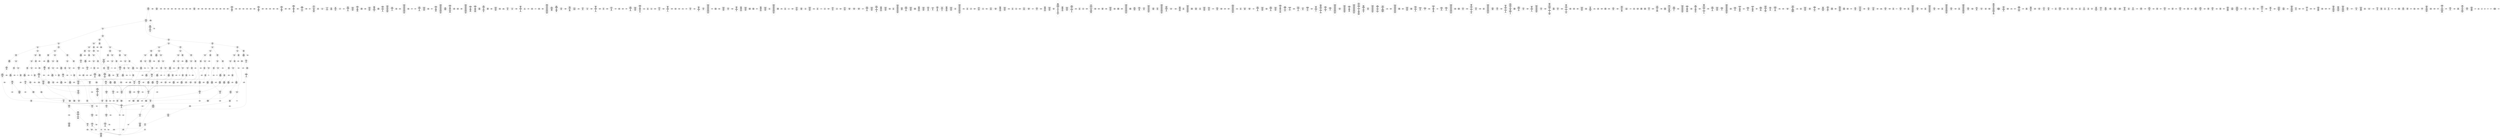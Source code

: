 /* Generated by GvGen v.1.0 (https://www.github.com/stricaud/gvgen) */

digraph G {
compound=true;
   node1 [label="[anywhere]"];
   node2 [label="# 0x0
PUSHX Data
PUSHX Data
MSTORE
PUSHX LogicData
CALLDATASIZE
LT
PUSHX Data
JUMPI
"];
   node3 [label="# 0xd
PUSHX Data
CALLDATALOAD
PUSHX BitData
SHR
PUSHX LogicData
GT
PUSHX Data
JUMPI
"];
   node4 [label="# 0x1e
PUSHX LogicData
GT
PUSHX Data
JUMPI
"];
   node5 [label="# 0x29
PUSHX LogicData
GT
PUSHX Data
JUMPI
"];
   node6 [label="# 0x34
PUSHX LogicData
GT
PUSHX Data
JUMPI
"];
   node7 [label="# 0x3f
PUSHX LogicData
EQ
PUSHX Data
JUMPI
"];
   node8 [label="# 0x4a
PUSHX LogicData
EQ
PUSHX Data
JUMPI
"];
   node9 [label="# 0x55
PUSHX LogicData
EQ
PUSHX Data
JUMPI
"];
   node10 [label="# 0x60
PUSHX LogicData
EQ
PUSHX Data
JUMPI
"];
   node11 [label="# 0x6b
STOP
"];
   node12 [label="# 0x6c
JUMPDEST
PUSHX LogicData
EQ
PUSHX Data
JUMPI
"];
   node13 [label="# 0x78
PUSHX LogicData
EQ
PUSHX Data
JUMPI
"];
   node14 [label="# 0x83
PUSHX LogicData
EQ
PUSHX Data
JUMPI
"];
   node15 [label="# 0x8e
STOP
"];
   node16 [label="# 0x8f
JUMPDEST
PUSHX LogicData
GT
PUSHX Data
JUMPI
"];
   node17 [label="# 0x9b
PUSHX LogicData
EQ
PUSHX Data
JUMPI
"];
   node18 [label="# 0xa6
PUSHX LogicData
EQ
PUSHX Data
JUMPI
"];
   node19 [label="# 0xb1
PUSHX LogicData
EQ
PUSHX Data
JUMPI
"];
   node20 [label="# 0xbc
PUSHX LogicData
EQ
PUSHX Data
JUMPI
"];
   node21 [label="# 0xc7
STOP
"];
   node22 [label="# 0xc8
JUMPDEST
PUSHX LogicData
EQ
PUSHX Data
JUMPI
"];
   node23 [label="# 0xd4
PUSHX LogicData
EQ
PUSHX Data
JUMPI
"];
   node24 [label="# 0xdf
PUSHX LogicData
EQ
PUSHX Data
JUMPI
"];
   node25 [label="# 0xea
STOP
"];
   node26 [label="# 0xeb
JUMPDEST
PUSHX LogicData
GT
PUSHX Data
JUMPI
"];
   node27 [label="# 0xf7
PUSHX LogicData
GT
PUSHX Data
JUMPI
"];
   node28 [label="# 0x102
PUSHX LogicData
EQ
PUSHX Data
JUMPI
"];
   node29 [label="# 0x10d
PUSHX LogicData
EQ
PUSHX Data
JUMPI
"];
   node30 [label="# 0x118
PUSHX LogicData
EQ
PUSHX Data
JUMPI
"];
   node31 [label="# 0x123
PUSHX LogicData
EQ
PUSHX Data
JUMPI
"];
   node32 [label="# 0x12e
STOP
"];
   node33 [label="# 0x12f
JUMPDEST
PUSHX LogicData
EQ
PUSHX Data
JUMPI
"];
   node34 [label="# 0x13b
PUSHX LogicData
EQ
PUSHX Data
JUMPI
"];
   node35 [label="# 0x146
PUSHX LogicData
EQ
PUSHX Data
JUMPI
"];
   node36 [label="# 0x151
STOP
"];
   node37 [label="# 0x152
JUMPDEST
PUSHX LogicData
EQ
PUSHX Data
JUMPI
"];
   node38 [label="# 0x15e
PUSHX LogicData
EQ
PUSHX Data
JUMPI
"];
   node39 [label="# 0x169
PUSHX LogicData
EQ
PUSHX Data
JUMPI
"];
   node40 [label="# 0x174
PUSHX LogicData
EQ
PUSHX Data
JUMPI
"];
   node41 [label="# 0x17f
PUSHX LogicData
EQ
PUSHX Data
JUMPI
"];
   node42 [label="# 0x18a
PUSHX LogicData
EQ
PUSHX Data
JUMPI
"];
   node43 [label="# 0x195
STOP
"];
   node44 [label="# 0x196
JUMPDEST
PUSHX LogicData
GT
PUSHX Data
JUMPI
"];
   node45 [label="# 0x1a2
PUSHX LogicData
GT
PUSHX Data
JUMPI
"];
   node46 [label="# 0x1ad
PUSHX LogicData
GT
PUSHX Data
JUMPI
"];
   node47 [label="# 0x1b8
PUSHX LogicData
EQ
PUSHX Data
JUMPI
"];
   node48 [label="# 0x1c3
PUSHX LogicData
EQ
PUSHX Data
JUMPI
"];
   node49 [label="# 0x1ce
PUSHX LogicData
EQ
PUSHX Data
JUMPI
"];
   node50 [label="# 0x1d9
PUSHX LogicData
EQ
PUSHX Data
JUMPI
"];
   node51 [label="# 0x1e4
STOP
"];
   node52 [label="# 0x1e5
JUMPDEST
PUSHX LogicData
EQ
PUSHX Data
JUMPI
"];
   node53 [label="# 0x1f1
PUSHX LogicData
EQ
PUSHX Data
JUMPI
"];
   node54 [label="# 0x1fc
PUSHX LogicData
EQ
PUSHX Data
JUMPI
"];
   node55 [label="# 0x207
STOP
"];
   node56 [label="# 0x208
JUMPDEST
PUSHX LogicData
GT
PUSHX Data
JUMPI
"];
   node57 [label="# 0x214
PUSHX LogicData
EQ
PUSHX Data
JUMPI
"];
   node58 [label="# 0x21f
PUSHX LogicData
EQ
PUSHX Data
JUMPI
"];
   node59 [label="# 0x22a
PUSHX LogicData
EQ
PUSHX Data
JUMPI
"];
   node60 [label="# 0x235
PUSHX LogicData
EQ
PUSHX Data
JUMPI
"];
   node61 [label="# 0x240
STOP
"];
   node62 [label="# 0x241
JUMPDEST
PUSHX LogicData
EQ
PUSHX Data
JUMPI
"];
   node63 [label="# 0x24d
PUSHX LogicData
EQ
PUSHX Data
JUMPI
"];
   node64 [label="# 0x258
PUSHX LogicData
EQ
PUSHX Data
JUMPI
"];
   node65 [label="# 0x263
STOP
"];
   node66 [label="# 0x264
JUMPDEST
PUSHX LogicData
GT
PUSHX Data
JUMPI
"];
   node67 [label="# 0x270
PUSHX LogicData
GT
PUSHX Data
JUMPI
"];
   node68 [label="# 0x27b
PUSHX LogicData
EQ
PUSHX Data
JUMPI
"];
   node69 [label="# 0x286
PUSHX LogicData
EQ
PUSHX Data
JUMPI
"];
   node70 [label="# 0x291
PUSHX LogicData
EQ
PUSHX Data
JUMPI
"];
   node71 [label="# 0x29c
PUSHX LogicData
EQ
PUSHX Data
JUMPI
"];
   node72 [label="# 0x2a7
STOP
"];
   node73 [label="# 0x2a8
JUMPDEST
PUSHX LogicData
EQ
PUSHX Data
JUMPI
"];
   node74 [label="# 0x2b4
PUSHX LogicData
EQ
PUSHX Data
JUMPI
"];
   node75 [label="# 0x2bf
PUSHX LogicData
EQ
PUSHX Data
JUMPI
"];
   node76 [label="# 0x2ca
STOP
"];
   node77 [label="# 0x2cb
JUMPDEST
PUSHX LogicData
EQ
PUSHX Data
JUMPI
"];
   node78 [label="# 0x2d7
PUSHX LogicData
EQ
PUSHX Data
JUMPI
"];
   node79 [label="# 0x2e2
PUSHX LogicData
EQ
PUSHX Data
JUMPI
"];
   node80 [label="# 0x2ed
PUSHX LogicData
EQ
PUSHX Data
JUMPI
"];
   node81 [label="# 0x2f8
PUSHX LogicData
EQ
PUSHX Data
JUMPI
"];
   node82 [label="# 0x303
PUSHX LogicData
EQ
PUSHX Data
JUMPI
"];
   node83 [label="# 0x30e
STOP
"];
   node84 [label="# 0x30f
JUMPDEST
CALLDATASIZE
PUSHX Data
JUMPI
"];
   node85 [label="# 0x315
PUSHX Data
CALLER
PUSHX Data
MLOAD
PUSHX ArithData
PUSHX BitData
PUSHX BitData
SHL
SUB
AND
MSTORE
CALLVALUE
PUSHX ArithData
ADD
MSTORE
ADD
PUSHX MemData
MLOAD
SUB
LOGX
STOP
"];
   node86 [label="# 0x358
JUMPDEST
STOP
"];
   node87 [label="# 0x35a
JUMPDEST
CALLVALUE
ISZERO
PUSHX Data
JUMPI
"];
   node88 [label="# 0x362
PUSHX Data
REVERT
"];
   node89 [label="# 0x366
JUMPDEST
PUSHX Data
PUSHX Data
CALLDATASIZE
PUSHX Data
PUSHX Data
JUMP
"];
   node90 [label="# 0x375
JUMPDEST
PUSHX Data
JUMP
"];
   node91 [label="# 0x37a
JUMPDEST
PUSHX MemData
MLOAD
ISZERO
ISZERO
MSTORE
PUSHX ArithData
ADD
"];
   node92 [label="# 0x386
JUMPDEST
PUSHX MemData
MLOAD
SUB
RETURN
"];
   node93 [label="# 0x38f
JUMPDEST
CALLVALUE
ISZERO
PUSHX Data
JUMPI
"];
   node94 [label="# 0x397
PUSHX Data
REVERT
"];
   node95 [label="# 0x39b
JUMPDEST
PUSHX Data
PUSHX Data
JUMP
"];
   node96 [label="# 0x3a4
JUMPDEST
PUSHX MemData
MLOAD
PUSHX Data
PUSHX Data
JUMP
"];
   node97 [label="# 0x3b1
JUMPDEST
CALLVALUE
ISZERO
PUSHX Data
JUMPI
"];
   node98 [label="# 0x3b9
PUSHX Data
REVERT
"];
   node99 [label="# 0x3bd
JUMPDEST
PUSHX Data
PUSHX Data
CALLDATASIZE
PUSHX Data
PUSHX Data
JUMP
"];
   node100 [label="# 0x3cc
JUMPDEST
PUSHX Data
JUMP
"];
   node101 [label="# 0x3d1
JUMPDEST
CALLVALUE
ISZERO
PUSHX Data
JUMPI
"];
   node102 [label="# 0x3d9
PUSHX Data
REVERT
"];
   node103 [label="# 0x3dd
JUMPDEST
PUSHX Data
PUSHX Data
CALLDATASIZE
PUSHX Data
PUSHX Data
JUMP
"];
   node104 [label="# 0x3ec
JUMPDEST
PUSHX Data
JUMP
"];
   node105 [label="# 0x3f1
JUMPDEST
PUSHX MemData
MLOAD
PUSHX ArithData
PUSHX BitData
PUSHX BitData
SHL
SUB
AND
MSTORE
PUSHX ArithData
ADD
PUSHX Data
JUMP
"];
   node106 [label="# 0x409
JUMPDEST
CALLVALUE
ISZERO
PUSHX Data
JUMPI
"];
   node107 [label="# 0x411
PUSHX Data
REVERT
"];
   node108 [label="# 0x415
JUMPDEST
PUSHX Data
PUSHX Data
CALLDATASIZE
PUSHX Data
PUSHX Data
JUMP
"];
   node109 [label="# 0x424
JUMPDEST
PUSHX Data
JUMP
"];
   node110 [label="# 0x429
JUMPDEST
CALLVALUE
ISZERO
PUSHX Data
JUMPI
"];
   node111 [label="# 0x431
PUSHX Data
REVERT
"];
   node112 [label="# 0x435
JUMPDEST
PUSHX Data
PUSHX Data
JUMP
"];
   node113 [label="# 0x43e
JUMPDEST
PUSHX MemData
MLOAD
MSTORE
PUSHX ArithData
ADD
PUSHX Data
JUMP
"];
   node114 [label="# 0x44c
JUMPDEST
CALLVALUE
ISZERO
PUSHX Data
JUMPI
"];
   node115 [label="# 0x454
PUSHX Data
REVERT
"];
   node116 [label="# 0x458
JUMPDEST
PUSHX Data
PUSHX Data
CALLDATASIZE
PUSHX Data
PUSHX Data
JUMP
"];
   node117 [label="# 0x467
JUMPDEST
PUSHX Data
JUMP
"];
   node118 [label="# 0x46c
JUMPDEST
CALLVALUE
ISZERO
PUSHX Data
JUMPI
"];
   node119 [label="# 0x474
PUSHX Data
REVERT
"];
   node120 [label="# 0x478
JUMPDEST
PUSHX Data
PUSHX Data
CALLDATASIZE
PUSHX Data
PUSHX Data
JUMP
"];
   node121 [label="# 0x487
JUMPDEST
PUSHX Data
JUMP
"];
   node122 [label="# 0x48c
JUMPDEST
CALLVALUE
ISZERO
PUSHX Data
JUMPI
"];
   node123 [label="# 0x494
PUSHX Data
REVERT
"];
   node124 [label="# 0x498
JUMPDEST
PUSHX Data
PUSHX Data
CALLDATASIZE
PUSHX Data
PUSHX Data
JUMP
"];
   node125 [label="# 0x4a7
JUMPDEST
PUSHX Data
JUMP
"];
   node126 [label="# 0x4ac
JUMPDEST
CALLVALUE
ISZERO
PUSHX Data
JUMPI
"];
   node127 [label="# 0x4b4
PUSHX Data
REVERT
"];
   node128 [label="# 0x4b8
JUMPDEST
PUSHX Data
PUSHX Data
CALLDATASIZE
PUSHX Data
PUSHX Data
JUMP
"];
   node129 [label="# 0x4c7
JUMPDEST
PUSHX Data
JUMP
"];
   node130 [label="# 0x4cc
JUMPDEST
CALLVALUE
ISZERO
PUSHX Data
JUMPI
"];
   node131 [label="# 0x4d4
PUSHX Data
REVERT
"];
   node132 [label="# 0x4d8
JUMPDEST
PUSHX Data
PUSHX StorData
SLOAD
JUMP
"];
   node133 [label="# 0x4e2
JUMPDEST
CALLVALUE
ISZERO
PUSHX Data
JUMPI
"];
   node134 [label="# 0x4ea
PUSHX Data
REVERT
"];
   node135 [label="# 0x4ee
JUMPDEST
PUSHX Data
PUSHX StorData
SLOAD
JUMP
"];
   node136 [label="# 0x4f8
JUMPDEST
CALLVALUE
ISZERO
PUSHX Data
JUMPI
"];
   node137 [label="# 0x500
PUSHX Data
REVERT
"];
   node138 [label="# 0x504
JUMPDEST
PUSHX StorData
SLOAD
PUSHX Data
JUMP
"];
   node139 [label="# 0x50d
JUMPDEST
CALLVALUE
ISZERO
PUSHX Data
JUMPI
"];
   node140 [label="# 0x515
PUSHX Data
REVERT
"];
   node141 [label="# 0x519
JUMPDEST
PUSHX Data
PUSHX Data
CALLDATASIZE
PUSHX Data
PUSHX Data
JUMP
"];
   node142 [label="# 0x528
JUMPDEST
PUSHX Data
JUMP
"];
   node143 [label="# 0x52d
JUMPDEST
CALLVALUE
ISZERO
PUSHX Data
JUMPI
"];
   node144 [label="# 0x535
PUSHX Data
REVERT
"];
   node145 [label="# 0x539
JUMPDEST
PUSHX Data
PUSHX Data
CALLDATASIZE
PUSHX Data
PUSHX Data
JUMP
"];
   node146 [label="# 0x548
JUMPDEST
PUSHX Data
JUMP
"];
   node147 [label="# 0x54d
JUMPDEST
PUSHX MemData
MLOAD
PUSHX Data
PUSHX Data
JUMP
"];
   node148 [label="# 0x55a
JUMPDEST
CALLVALUE
ISZERO
PUSHX Data
JUMPI
"];
   node149 [label="# 0x562
PUSHX Data
REVERT
"];
   node150 [label="# 0x566
JUMPDEST
PUSHX Data
PUSHX Data
CALLDATASIZE
PUSHX Data
PUSHX Data
JUMP
"];
   node151 [label="# 0x575
JUMPDEST
PUSHX Data
JUMP
"];
   node152 [label="# 0x57a
JUMPDEST
CALLVALUE
ISZERO
PUSHX Data
JUMPI
"];
   node153 [label="# 0x582
PUSHX Data
REVERT
"];
   node154 [label="# 0x586
JUMPDEST
PUSHX Data
PUSHX Data
CALLDATASIZE
PUSHX Data
PUSHX Data
JUMP
"];
   node155 [label="# 0x595
JUMPDEST
PUSHX Data
JUMP
"];
   node156 [label="# 0x59a
JUMPDEST
CALLVALUE
ISZERO
PUSHX Data
JUMPI
"];
   node157 [label="# 0x5a2
PUSHX Data
REVERT
"];
   node158 [label="# 0x5a6
JUMPDEST
PUSHX Data
PUSHX Data
CALLDATASIZE
PUSHX Data
PUSHX Data
JUMP
"];
   node159 [label="# 0x5b5
JUMPDEST
PUSHX Data
JUMP
"];
   node160 [label="# 0x5ba
JUMPDEST
CALLVALUE
ISZERO
PUSHX Data
JUMPI
"];
   node161 [label="# 0x5c2
PUSHX Data
REVERT
"];
   node162 [label="# 0x5c6
JUMPDEST
PUSHX Data
PUSHX Data
CALLDATASIZE
PUSHX Data
PUSHX Data
JUMP
"];
   node163 [label="# 0x5d5
JUMPDEST
PUSHX Data
JUMP
"];
   node164 [label="# 0x5da
JUMPDEST
CALLVALUE
ISZERO
PUSHX Data
JUMPI
"];
   node165 [label="# 0x5e2
PUSHX Data
REVERT
"];
   node166 [label="# 0x5e6
JUMPDEST
PUSHX Data
PUSHX StorData
SLOAD
JUMP
"];
   node167 [label="# 0x5f0
JUMPDEST
CALLVALUE
ISZERO
PUSHX Data
JUMPI
"];
   node168 [label="# 0x5f8
PUSHX Data
REVERT
"];
   node169 [label="# 0x5fc
JUMPDEST
PUSHX StorData
SLOAD
PUSHX Data
PUSHX BitData
AND
JUMP
"];
   node170 [label="# 0x60a
JUMPDEST
CALLVALUE
ISZERO
PUSHX Data
JUMPI
"];
   node171 [label="# 0x612
PUSHX Data
REVERT
"];
   node172 [label="# 0x616
JUMPDEST
PUSHX Data
PUSHX Data
CALLDATASIZE
PUSHX Data
PUSHX Data
JUMP
"];
   node173 [label="# 0x625
JUMPDEST
PUSHX Data
JUMP
"];
   node174 [label="# 0x62a
JUMPDEST
CALLVALUE
ISZERO
PUSHX Data
JUMPI
"];
   node175 [label="# 0x632
PUSHX Data
REVERT
"];
   node176 [label="# 0x636
JUMPDEST
PUSHX Data
PUSHX Data
CALLDATASIZE
PUSHX Data
PUSHX Data
JUMP
"];
   node177 [label="# 0x645
JUMPDEST
PUSHX Data
JUMP
"];
   node178 [label="# 0x64a
JUMPDEST
PUSHX Data
PUSHX Data
CALLDATASIZE
PUSHX Data
PUSHX Data
JUMP
"];
   node179 [label="# 0x658
JUMPDEST
PUSHX Data
JUMP
"];
   node180 [label="# 0x65d
JUMPDEST
CALLVALUE
ISZERO
PUSHX Data
JUMPI
"];
   node181 [label="# 0x665
PUSHX Data
REVERT
"];
   node182 [label="# 0x669
JUMPDEST
PUSHX Data
PUSHX Data
CALLDATASIZE
PUSHX Data
PUSHX Data
JUMP
"];
   node183 [label="# 0x678
JUMPDEST
PUSHX Data
JUMP
"];
   node184 [label="# 0x67d
JUMPDEST
CALLVALUE
ISZERO
PUSHX Data
JUMPI
"];
   node185 [label="# 0x685
PUSHX Data
REVERT
"];
   node186 [label="# 0x689
JUMPDEST
PUSHX Data
PUSHX Data
CALLDATASIZE
PUSHX Data
PUSHX Data
JUMP
"];
   node187 [label="# 0x698
JUMPDEST
PUSHX Data
JUMP
"];
   node188 [label="# 0x69d
JUMPDEST
CALLVALUE
ISZERO
PUSHX Data
JUMPI
"];
   node189 [label="# 0x6a5
PUSHX Data
REVERT
"];
   node190 [label="# 0x6a9
JUMPDEST
PUSHX Data
PUSHX Data
CALLDATASIZE
PUSHX Data
PUSHX Data
JUMP
"];
   node191 [label="# 0x6b8
JUMPDEST
PUSHX ArithData
PUSHX BitData
PUSHX BitData
SHL
SUB
AND
PUSHX Data
MSTORE
PUSHX Data
PUSHX Data
MSTORE
PUSHX Data
SHA3
SLOAD
JUMP
"];
   node192 [label="# 0x6d3
JUMPDEST
CALLVALUE
ISZERO
PUSHX Data
JUMPI
"];
   node193 [label="# 0x6db
PUSHX Data
REVERT
"];
   node194 [label="# 0x6df
JUMPDEST
PUSHX Data
PUSHX Data
JUMP
"];
   node195 [label="# 0x6e8
JUMPDEST
CALLVALUE
ISZERO
PUSHX Data
JUMPI
"];
   node196 [label="# 0x6f0
PUSHX Data
REVERT
"];
   node197 [label="# 0x6f4
JUMPDEST
PUSHX Data
PUSHX StorData
SLOAD
JUMP
"];
   node198 [label="# 0x6fe
JUMPDEST
CALLVALUE
ISZERO
PUSHX Data
JUMPI
"];
   node199 [label="# 0x706
PUSHX Data
REVERT
"];
   node200 [label="# 0x70a
JUMPDEST
PUSHX Data
PUSHX Data
CALLDATASIZE
PUSHX Data
PUSHX Data
JUMP
"];
   node201 [label="# 0x719
JUMPDEST
PUSHX Data
JUMP
"];
   node202 [label="# 0x71e
JUMPDEST
CALLVALUE
ISZERO
PUSHX Data
JUMPI
"];
   node203 [label="# 0x726
PUSHX Data
REVERT
"];
   node204 [label="# 0x72a
JUMPDEST
PUSHX Data
PUSHX Data
CALLDATASIZE
PUSHX Data
PUSHX Data
JUMP
"];
   node205 [label="# 0x739
JUMPDEST
PUSHX Data
JUMP
"];
   node206 [label="# 0x73e
JUMPDEST
CALLVALUE
ISZERO
PUSHX Data
JUMPI
"];
   node207 [label="# 0x746
PUSHX Data
REVERT
"];
   node208 [label="# 0x74a
JUMPDEST
PUSHX StorData
SLOAD
PUSHX Data
PUSHX Data
DIV
PUSHX BitData
AND
JUMP
"];
   node209 [label="# 0x75d
JUMPDEST
CALLVALUE
ISZERO
PUSHX Data
JUMPI
"];
   node210 [label="# 0x765
PUSHX Data
REVERT
"];
   node211 [label="# 0x769
JUMPDEST
PUSHX Data
PUSHX Data
CALLDATASIZE
PUSHX Data
PUSHX Data
JUMP
"];
   node212 [label="# 0x778
JUMPDEST
PUSHX Data
JUMP
"];
   node213 [label="# 0x77d
JUMPDEST
CALLVALUE
ISZERO
PUSHX Data
JUMPI
"];
   node214 [label="# 0x785
PUSHX Data
REVERT
"];
   node215 [label="# 0x789
JUMPDEST
PUSHX StorData
SLOAD
PUSHX Data
PUSHX Data
DIV
PUSHX ArithData
PUSHX BitData
PUSHX BitData
SHL
SUB
AND
JUMP
"];
   node216 [label="# 0x7a3
JUMPDEST
CALLVALUE
ISZERO
PUSHX Data
JUMPI
"];
   node217 [label="# 0x7ab
PUSHX Data
REVERT
"];
   node218 [label="# 0x7af
JUMPDEST
PUSHX Data
PUSHX Data
CALLDATASIZE
PUSHX Data
PUSHX Data
JUMP
"];
   node219 [label="# 0x7be
JUMPDEST
PUSHX Data
JUMP
"];
   node220 [label="# 0x7c3
JUMPDEST
CALLVALUE
ISZERO
PUSHX Data
JUMPI
"];
   node221 [label="# 0x7cb
PUSHX Data
REVERT
"];
   node222 [label="# 0x7cf
JUMPDEST
PUSHX Data
PUSHX Data
CALLDATASIZE
PUSHX Data
PUSHX Data
JUMP
"];
   node223 [label="# 0x7de
JUMPDEST
PUSHX Data
JUMP
"];
   node224 [label="# 0x7e3
JUMPDEST
CALLVALUE
ISZERO
PUSHX Data
JUMPI
"];
   node225 [label="# 0x7eb
PUSHX Data
REVERT
"];
   node226 [label="# 0x7ef
JUMPDEST
PUSHX Data
PUSHX StorData
SLOAD
JUMP
"];
   node227 [label="# 0x7f9
JUMPDEST
CALLVALUE
ISZERO
PUSHX Data
JUMPI
"];
   node228 [label="# 0x801
PUSHX Data
REVERT
"];
   node229 [label="# 0x805
JUMPDEST
PUSHX StorData
SLOAD
PUSHX ArithData
PUSHX BitData
PUSHX BitData
SHL
SUB
AND
PUSHX Data
JUMP
"];
   node230 [label="# 0x817
JUMPDEST
CALLVALUE
ISZERO
PUSHX Data
JUMPI
"];
   node231 [label="# 0x81f
PUSHX Data
REVERT
"];
   node232 [label="# 0x823
JUMPDEST
PUSHX Data
PUSHX Data
CALLDATASIZE
PUSHX Data
PUSHX Data
JUMP
"];
   node233 [label="# 0x832
JUMPDEST
PUSHX Data
JUMP
"];
   node234 [label="# 0x837
JUMPDEST
CALLVALUE
ISZERO
PUSHX Data
JUMPI
"];
   node235 [label="# 0x83f
PUSHX Data
REVERT
"];
   node236 [label="# 0x843
JUMPDEST
PUSHX Data
PUSHX Data
JUMP
"];
   node237 [label="# 0x84c
JUMPDEST
CALLVALUE
ISZERO
PUSHX Data
JUMPI
"];
   node238 [label="# 0x854
PUSHX Data
REVERT
"];
   node239 [label="# 0x858
JUMPDEST
PUSHX Data
PUSHX Data
CALLDATASIZE
PUSHX Data
PUSHX Data
JUMP
"];
   node240 [label="# 0x867
JUMPDEST
PUSHX ArithData
PUSHX BitData
PUSHX BitData
SHL
SUB
AND
PUSHX Data
MSTORE
PUSHX Data
PUSHX Data
MSTORE
PUSHX Data
SHA3
SLOAD
JUMP
"];
   node241 [label="# 0x882
JUMPDEST
CALLVALUE
ISZERO
PUSHX Data
JUMPI
"];
   node242 [label="# 0x88a
PUSHX Data
REVERT
"];
   node243 [label="# 0x88e
JUMPDEST
PUSHX Data
PUSHX Data
CALLDATASIZE
PUSHX Data
PUSHX Data
JUMP
"];
   node244 [label="# 0x89d
JUMPDEST
PUSHX Data
JUMP
"];
   node245 [label="# 0x8a2
JUMPDEST
CALLVALUE
ISZERO
PUSHX Data
JUMPI
"];
   node246 [label="# 0x8aa
PUSHX Data
REVERT
"];
   node247 [label="# 0x8ae
JUMPDEST
PUSHX Data
PUSHX Data
CALLDATASIZE
PUSHX Data
PUSHX Data
JUMP
"];
   node248 [label="# 0x8bd
JUMPDEST
PUSHX Data
JUMP
"];
   node249 [label="# 0x8c2
JUMPDEST
CALLVALUE
ISZERO
PUSHX Data
JUMPI
"];
   node250 [label="# 0x8ca
PUSHX Data
REVERT
"];
   node251 [label="# 0x8ce
JUMPDEST
PUSHX Data
PUSHX Data
CALLDATASIZE
PUSHX Data
PUSHX Data
JUMP
"];
   node252 [label="# 0x8dd
JUMPDEST
PUSHX Data
JUMP
"];
   node253 [label="# 0x8e2
JUMPDEST
CALLVALUE
ISZERO
PUSHX Data
JUMPI
"];
   node254 [label="# 0x8ea
PUSHX Data
REVERT
"];
   node255 [label="# 0x8ee
JUMPDEST
PUSHX Data
PUSHX Data
CALLDATASIZE
PUSHX Data
PUSHX Data
JUMP
"];
   node256 [label="# 0x8fd
JUMPDEST
PUSHX Data
JUMP
"];
   node257 [label="# 0x902
JUMPDEST
CALLVALUE
ISZERO
PUSHX Data
JUMPI
"];
   node258 [label="# 0x90a
PUSHX Data
REVERT
"];
   node259 [label="# 0x90e
JUMPDEST
PUSHX Data
PUSHX Data
CALLDATASIZE
PUSHX Data
PUSHX Data
JUMP
"];
   node260 [label="# 0x91d
JUMPDEST
PUSHX Data
JUMP
"];
   node261 [label="# 0x922
JUMPDEST
CALLVALUE
ISZERO
PUSHX Data
JUMPI
"];
   node262 [label="# 0x92a
PUSHX Data
REVERT
"];
   node263 [label="# 0x92e
JUMPDEST
PUSHX Data
PUSHX Data
CALLDATASIZE
PUSHX Data
PUSHX Data
JUMP
"];
   node264 [label="# 0x93d
JUMPDEST
PUSHX ArithData
PUSHX BitData
PUSHX BitData
SHL
SUB
AND
PUSHX Data
MSTORE
PUSHX Data
PUSHX Data
MSTORE
PUSHX Data
SHA3
SLOAD
JUMP
"];
   node265 [label="# 0x958
JUMPDEST
PUSHX Data
PUSHX Data
CALLDATASIZE
PUSHX Data
PUSHX Data
JUMP
"];
   node266 [label="# 0x966
JUMPDEST
PUSHX Data
JUMP
"];
   node267 [label="# 0x96b
JUMPDEST
CALLVALUE
ISZERO
PUSHX Data
JUMPI
"];
   node268 [label="# 0x973
PUSHX Data
REVERT
"];
   node269 [label="# 0x977
JUMPDEST
PUSHX Data
PUSHX Data
CALLDATASIZE
PUSHX Data
PUSHX Data
JUMP
"];
   node270 [label="# 0x986
JUMPDEST
PUSHX Data
JUMP
"];
   node271 [label="# 0x98b
JUMPDEST
CALLVALUE
ISZERO
PUSHX Data
JUMPI
"];
   node272 [label="# 0x993
PUSHX Data
REVERT
"];
   node273 [label="# 0x997
JUMPDEST
PUSHX Data
PUSHX StorData
SLOAD
JUMP
"];
   node274 [label="# 0x9a1
JUMPDEST
CALLVALUE
ISZERO
PUSHX Data
JUMPI
"];
   node275 [label="# 0x9a9
PUSHX Data
REVERT
"];
   node276 [label="# 0x9ad
JUMPDEST
PUSHX StorData
SLOAD
PUSHX Data
JUMP
"];
   node277 [label="# 0x9b6
JUMPDEST
CALLVALUE
ISZERO
PUSHX Data
JUMPI
"];
   node278 [label="# 0x9be
PUSHX Data
REVERT
"];
   node279 [label="# 0x9c2
JUMPDEST
PUSHX Data
PUSHX Data
JUMP
"];
   node280 [label="# 0x9cb
JUMPDEST
CALLVALUE
ISZERO
PUSHX Data
JUMPI
"];
   node281 [label="# 0x9d3
PUSHX Data
REVERT
"];
   node282 [label="# 0x9d7
JUMPDEST
PUSHX Data
PUSHX Data
CALLDATASIZE
PUSHX Data
PUSHX Data
JUMP
"];
   node283 [label="# 0x9e6
JUMPDEST
PUSHX ArithData
PUSHX BitData
PUSHX BitData
SHL
SUB
AND
PUSHX Data
MSTORE
PUSHX Data
PUSHX Data
MSTORE
PUSHX Data
SHA3
AND
MSTORE
MSTORE
SHA3
SLOAD
PUSHX BitData
AND
JUMP
"];
   node284 [label="# 0xa14
JUMPDEST
CALLVALUE
ISZERO
PUSHX Data
JUMPI
"];
   node285 [label="# 0xa1c
PUSHX Data
REVERT
"];
   node286 [label="# 0xa20
JUMPDEST
PUSHX Data
PUSHX Data
CALLDATASIZE
PUSHX Data
PUSHX Data
JUMP
"];
   node287 [label="# 0xa2f
JUMPDEST
PUSHX Data
JUMP
"];
   node288 [label="# 0xa34
JUMPDEST
PUSHX Data
PUSHX ArithData
PUSHX BitData
PUSHX BitData
SHL
SUB
NOT
AND
PUSHX BitData
PUSHX BitData
SHL
EQ
PUSHX Data
JUMPI
"];
   node289 [label="# 0xa50
PUSHX Data
PUSHX Data
JUMP
"];
   node290 [label="# 0xa59
JUMPDEST
JUMP
"];
   node291 [label="# 0xa5f
JUMPDEST
PUSHX Data
PUSHX StorData
SLOAD
PUSHX Data
PUSHX Data
JUMP
"];
   node292 [label="# 0xa6e
JUMPDEST
PUSHX ArithData
ADD
PUSHX ArithData
DIV
MUL
PUSHX ArithData
ADD
PUSHX MemData
MLOAD
ADD
PUSHX Data
MSTORE
MSTORE
PUSHX ArithData
ADD
SLOAD
PUSHX Data
PUSHX Data
JUMP
"];
   node293 [label="# 0xa9a
JUMPDEST
ISZERO
PUSHX Data
JUMPI
"];
   node294 [label="# 0xaa1
PUSHX LogicData
LT
PUSHX Data
JUMPI
"];
   node295 [label="# 0xaa9
PUSHX ArithData
SLOAD
DIV
MUL
MSTORE
PUSHX ArithData
ADD
PUSHX Data
JUMP
"];
   node296 [label="# 0xabc
JUMPDEST
ADD
PUSHX Data
MSTORE
PUSHX Data
PUSHX Data
SHA3
"];
   node297 [label="# 0xaca
JUMPDEST
SLOAD
MSTORE
PUSHX ArithData
ADD
PUSHX ArithData
ADD
GT
PUSHX Data
JUMPI
"];
   node298 [label="# 0xade
SUB
PUSHX BitData
AND
ADD
"];
   node299 [label="# 0xae7
JUMPDEST
JUMP
"];
   node300 [label="# 0xaf1
JUMPDEST
PUSHX StorData
SLOAD
PUSHX Data
PUSHX ArithData
PUSHX BitData
PUSHX BitData
SHL
SUB
AND
CALLER
EQ
PUSHX Data
JUMPI
"];
   node301 [label="# 0xb07
PUSHX MemData
MLOAD
PUSHX BitData
PUSHX BitData
SHL
MSTORE
PUSHX ArithData
ADD
PUSHX Data
PUSHX Data
JUMP
"];
   node302 [label="# 0xb1e
JUMPDEST
PUSHX MemData
MLOAD
SUB
REVERT
"];
   node303 [label="# 0xb27
JUMPDEST
PUSHX ArithData
PUSHX BitData
PUSHX BitData
SHL
SUB
AND
PUSHX Data
MSTORE
PUSHX Data
PUSHX Data
MSTORE
PUSHX Data
SHA3
SLOAD
PUSHX BitData
AND
"];
   node304 [label="# 0xb45
JUMPDEST
JUMP
"];
   node305 [label="# 0xb4a
JUMPDEST
PUSHX Data
PUSHX Data
PUSHX Data
JUMP
"];
   node306 [label="# 0xb55
JUMPDEST
PUSHX Data
JUMPI
"];
   node307 [label="# 0xb5a
PUSHX MemData
MLOAD
PUSHX BitData
PUSHX BitData
SHL
MSTORE
PUSHX ArithData
ADD
PUSHX Data
PUSHX Data
JUMP
"];
   node308 [label="# 0xb71
JUMPDEST
PUSHX Data
MSTORE
PUSHX Data
PUSHX Data
MSTORE
PUSHX Data
SHA3
SLOAD
PUSHX ArithData
PUSHX BitData
PUSHX BitData
SHL
SUB
AND
JUMP
"];
   node309 [label="# 0xb8d
JUMPDEST
PUSHX Data
PUSHX Data
PUSHX Data
JUMP
"];
   node310 [label="# 0xb98
JUMPDEST
PUSHX ArithData
PUSHX BitData
PUSHX BitData
SHL
SUB
AND
PUSHX ArithData
PUSHX BitData
PUSHX BitData
SHL
SUB
AND
EQ
ISZERO
PUSHX Data
JUMPI
"];
   node311 [label="# 0xbb5
PUSHX MemData
MLOAD
PUSHX BitData
PUSHX BitData
SHL
MSTORE
PUSHX Data
PUSHX ArithData
ADD
MSTORE
PUSHX ArithData
ADD
MSTORE
PUSHX Data
PUSHX ArithData
ADD
MSTORE
PUSHX ArithData
ADD
PUSHX Data
JUMP
"];
   node312 [label="# 0xbfc
JUMPDEST
CALLER
PUSHX ArithData
PUSHX BitData
PUSHX BitData
SHL
SUB
AND
EQ
PUSHX Data
JUMPI
"];
   node313 [label="# 0xc0e
PUSHX Data
CALLER
PUSHX Data
JUMP
"];
   node314 [label="# 0xc18
JUMPDEST
PUSHX Data
JUMPI
"];
   node315 [label="# 0xc1d
PUSHX MemData
MLOAD
PUSHX BitData
PUSHX BitData
SHL
MSTORE
PUSHX Data
PUSHX ArithData
ADD
MSTORE
PUSHX Data
PUSHX ArithData
ADD
MSTORE
PUSHX Data
PUSHX ArithData
ADD
MSTORE
PUSHX BitData
PUSHX BitData
SHL
PUSHX ArithData
ADD
MSTORE
PUSHX ArithData
ADD
PUSHX Data
JUMP
"];
   node316 [label="# 0xc7c
JUMPDEST
PUSHX Data
PUSHX Data
JUMP
"];
   node317 [label="# 0xc86
JUMPDEST
JUMP
"];
   node318 [label="# 0xc8b
JUMPDEST
PUSHX StorData
SLOAD
PUSHX StorData
SLOAD
PUSHX Data
PUSHX Data
JUMP
"];
   node319 [label="# 0xc9d
JUMPDEST
JUMP
"];
   node320 [label="# 0xca2
JUMPDEST
PUSHX StorData
SLOAD
PUSHX ArithData
PUSHX BitData
PUSHX BitData
SHL
SUB
AND
CALLER
EQ
PUSHX Data
JUMPI
"];
   node321 [label="# 0xcb5
PUSHX MemData
MLOAD
PUSHX BitData
PUSHX BitData
SHL
MSTORE
PUSHX ArithData
ADD
PUSHX Data
PUSHX Data
JUMP
"];
   node322 [label="# 0xccc
JUMPDEST
PUSHX Data
PUSHX Data
JUMP
"];
   node323 [label="# 0xcd6
JUMPDEST
JUMP
"];
   node324 [label="# 0xcda
JUMPDEST
PUSHX ArithData
PUSHX BitData
PUSHX BitData
SHL
SUB
AND
PUSHX Data
MSTORE
PUSHX Data
PUSHX Data
MSTORE
PUSHX Data
SHA3
SLOAD
PUSHX Data
JUMPI
"];
   node325 [label="# 0xcf8
PUSHX MemData
MLOAD
PUSHX BitData
PUSHX BitData
SHL
MSTORE
PUSHX Data
PUSHX ArithData
ADD
MSTORE
PUSHX Data
PUSHX ArithData
ADD
MSTORE
PUSHX Data
PUSHX ArithData
ADD
MSTORE
PUSHX BitData
PUSHX BitData
SHL
PUSHX ArithData
ADD
MSTORE
PUSHX ArithData
ADD
PUSHX Data
JUMP
"];
   node326 [label="# 0xd4e
JUMPDEST
PUSHX Data
PUSHX StorData
SLOAD
SELFBALANCE
PUSHX Data
PUSHX Data
JUMP
"];
   node327 [label="# 0xd5e
JUMPDEST
PUSHX ArithData
PUSHX BitData
PUSHX BitData
SHL
SUB
AND
PUSHX Data
MSTORE
PUSHX Data
PUSHX Data
MSTORE
PUSHX Data
SHA3
SLOAD
PUSHX StorData
SLOAD
PUSHX Data
MSTORE
SHA3
SLOAD
PUSHX Data
PUSHX Data
JUMP
"];
   node328 [label="# 0xd95
JUMPDEST
PUSHX Data
PUSHX Data
JUMP
"];
   node329 [label="# 0xd9f
JUMPDEST
PUSHX Data
PUSHX Data
JUMP
"];
   node330 [label="# 0xda9
JUMPDEST
PUSHX Data
JUMPI
"];
   node331 [label="# 0xdb1
PUSHX MemData
MLOAD
PUSHX BitData
PUSHX BitData
SHL
MSTORE
PUSHX Data
PUSHX ArithData
ADD
MSTORE
PUSHX Data
PUSHX ArithData
ADD
MSTORE
PUSHX Data
PUSHX ArithData
ADD
MSTORE
PUSHX BitData
PUSHX BitData
SHL
PUSHX ArithData
ADD
MSTORE
PUSHX ArithData
ADD
PUSHX Data
JUMP
"];
   node332 [label="# 0xe0c
JUMPDEST
PUSHX ArithData
PUSHX BitData
PUSHX BitData
SHL
SUB
AND
PUSHX Data
MSTORE
PUSHX Data
PUSHX Data
MSTORE
PUSHX Data
SHA3
SLOAD
PUSHX Data
PUSHX Data
JUMP
"];
   node333 [label="# 0xe30
JUMPDEST
PUSHX ArithData
PUSHX BitData
PUSHX BitData
SHL
SUB
AND
PUSHX Data
MSTORE
PUSHX Data
PUSHX Data
MSTORE
PUSHX Data
SHA3
SSTORE
PUSHX StorData
SLOAD
PUSHX Data
PUSHX Data
JUMP
"];
   node334 [label="# 0xe57
JUMPDEST
PUSHX Data
SSTORE
PUSHX Data
PUSHX Data
JUMP
"];
   node335 [label="# 0xe64
JUMPDEST
PUSHX Data
MLOAD
PUSHX ArithData
PUSHX BitData
PUSHX BitData
SHL
SUB
AND
MSTORE
PUSHX ArithData
ADD
MSTORE
PUSHX Data
ADD
PUSHX MemData
MLOAD
SUB
LOGX
JUMP
"];
   node336 [label="# 0xeab
JUMPDEST
PUSHX Data
CALLER
PUSHX Data
JUMP
"];
   node337 [label="# 0xeb5
JUMPDEST
PUSHX Data
JUMPI
"];
   node338 [label="# 0xeba
PUSHX MemData
MLOAD
PUSHX BitData
PUSHX BitData
SHL
MSTORE
PUSHX ArithData
ADD
PUSHX Data
PUSHX Data
JUMP
"];
   node339 [label="# 0xed1
JUMPDEST
PUSHX Data
PUSHX Data
JUMP
"];
   node340 [label="# 0xedc
JUMPDEST
PUSHX Data
PUSHX Data
"];
   node341 [label="# 0xee2
JUMPDEST
PUSHX StorData
SLOAD
LT
ISZERO
PUSHX Data
JUMPI
"];
   node342 [label="# 0xeed
PUSHX StorData
SLOAD
LT
PUSHX Data
JUMPI
"];
   node343 [label="# 0xef8
PUSHX Data
PUSHX Data
JUMP
"];
   node344 [label="# 0xeff
JUMPDEST
PUSHX Data
MSTORE
PUSHX Data
SHA3
ADD
SLOAD
PUSHX ArithData
PUSHX BitData
PUSHX BitData
SHL
SUB
AND
AND
EQ
ISZERO
PUSHX Data
JUMPI
"];
   node345 [label="# 0xf1f
EQ
ISZERO
PUSHX Data
JUMPI
"];
   node346 [label="# 0xf27
PUSHX Data
JUMP
"];
   node347 [label="# 0xf2f
JUMPDEST
PUSHX Data
PUSHX Data
JUMP
"];
   node348 [label="# 0xf38
JUMPDEST
"];
   node349 [label="# 0xf3b
JUMPDEST
PUSHX Data
PUSHX Data
JUMP
"];
   node350 [label="# 0xf44
JUMPDEST
PUSHX Data
JUMP
"];
   node351 [label="# 0xf4b
JUMPDEST
PUSHX MemData
MLOAD
PUSHX BitData
PUSHX BitData
SHL
MSTORE
PUSHX Data
PUSHX ArithData
ADD
MSTORE
PUSHX Data
PUSHX ArithData
ADD
MSTORE
PUSHX Data
PUSHX ArithData
ADD
MSTORE
PUSHX BitData
PUSHX BitData
SHL
PUSHX ArithData
ADD
MSTORE
PUSHX ArithData
ADD
PUSHX Data
JUMP
"];
   node352 [label="# 0xfa7
JUMPDEST
PUSHX Data
PUSHX MemData
MLOAD
PUSHX ArithData
ADD
PUSHX Data
MSTORE
PUSHX Data
MSTORE
PUSHX Data
JUMP
"];
   node353 [label="# 0xfc2
JUMPDEST
PUSHX Data
PUSHX Data
PUSHX Data
PUSHX ArithData
PUSHX BitData
PUSHX BitData
SHL
SUB
AND
PUSHX Data
MSTORE
PUSHX Data
PUSHX Data
MSTORE
PUSHX Data
SHA3
SLOAD
JUMP
"];
   node354 [label="# 0xfe6
JUMPDEST
PUSHX LogicData
GT
ISZERO
PUSHX Data
JUMPI
"];
   node355 [label="# 0xffa
PUSHX Data
PUSHX Data
JUMP
"];
   node356 [label="# 0x1001
JUMPDEST
PUSHX MemData
MLOAD
MSTORE
PUSHX ArithData
MUL
PUSHX ArithData
ADD
ADD
PUSHX Data
MSTORE
ISZERO
PUSHX Data
JUMPI
"];
   node357 [label="# 0x101b
PUSHX ArithData
ADD
PUSHX ArithData
MUL
CALLDATASIZE
CALLDATACOPY
ADD
"];
   node358 [label="# 0x102a
JUMPDEST
PUSHX Data
"];
   node359 [label="# 0x1030
JUMPDEST
PUSHX StorData
SLOAD
LT
ISZERO
PUSHX Data
JUMPI
"];
   node360 [label="# 0x103b
PUSHX StorData
SLOAD
LT
PUSHX Data
JUMPI
"];
   node361 [label="# 0x1046
PUSHX Data
PUSHX Data
JUMP
"];
   node362 [label="# 0x104d
JUMPDEST
PUSHX Data
MSTORE
PUSHX Data
SHA3
ADD
SLOAD
PUSHX ArithData
PUSHX BitData
PUSHX BitData
SHL
SUB
AND
AND
EQ
ISZERO
PUSHX Data
JUMPI
"];
   node363 [label="# 0x106d
PUSHX Data
PUSHX Data
JUMP
"];
   node364 [label="# 0x1078
JUMPDEST
MLOAD
LT
PUSHX Data
JUMPI
"];
   node365 [label="# 0x1083
PUSHX Data
PUSHX Data
JUMP
"];
   node366 [label="# 0x108a
JUMPDEST
PUSHX ArithData
MUL
PUSHX ArithData
ADD
ADD
MSTORE
EQ
ISZERO
PUSHX Data
JUMPI
"];
   node367 [label="# 0x109f
PUSHX Data
JUMP
"];
   node368 [label="# 0x10a3
JUMPDEST
PUSHX Data
PUSHX Data
JUMP
"];
   node369 [label="# 0x10ac
JUMPDEST
PUSHX Data
JUMP
"];
   node370 [label="# 0x10b3
JUMPDEST
JUMP
"];
   node371 [label="# 0x10bb
JUMPDEST
PUSHX StorData
SLOAD
PUSHX ArithData
PUSHX BitData
PUSHX BitData
SHL
SUB
AND
CALLER
EQ
PUSHX Data
JUMPI
"];
   node372 [label="# 0x10ce
PUSHX MemData
MLOAD
PUSHX BitData
PUSHX BitData
SHL
MSTORE
PUSHX ArithData
ADD
PUSHX Data
PUSHX Data
JUMP
"];
   node373 [label="# 0x10e5
JUMPDEST
PUSHX ArithData
PUSHX BitData
PUSHX BitData
SHL
SUB
AND
PUSHX Data
MSTORE
PUSHX Data
PUSHX Data
MSTORE
PUSHX Data
SHA3
SLOAD
PUSHX BitData
NOT
AND
ISZERO
ISZERO
OR
SSTORE
JUMP
"];
   node374 [label="# 0x1110
JUMPDEST
PUSHX Data
"];
   node375 [label="# 0x1114
JUMPDEST
LT
ISZERO
PUSHX Data
JUMPI
"];
   node376 [label="# 0x111d
PUSHX Data
LT
PUSHX Data
JUMPI
"];
   node377 [label="# 0x1129
PUSHX Data
PUSHX Data
JUMP
"];
   node378 [label="# 0x1130
JUMPDEST
PUSHX ArithData
MUL
ADD
CALLDATALOAD
SLOAD
LT
PUSHX Data
JUMPI
"];
   node379 [label="# 0x1140
PUSHX Data
PUSHX Data
JUMP
"];
   node380 [label="# 0x1147
JUMPDEST
PUSHX Data
MSTORE
PUSHX Data
SHA3
ADD
SLOAD
PUSHX ArithData
PUSHX BitData
PUSHX BitData
SHL
SUB
AND
AND
EQ
PUSHX Data
JUMPI
"];
   node381 [label="# 0x1166
PUSHX Data
PUSHX Data
JUMP
"];
   node382 [label="# 0x116f
JUMPDEST
PUSHX Data
PUSHX Data
JUMP
"];
   node383 [label="# 0x1178
JUMPDEST
PUSHX Data
JUMP
"];
   node384 [label="# 0x117f
JUMPDEST
PUSHX Data
"];
   node385 [label="# 0x1185
JUMPDEST
JUMP
"];
   node386 [label="# 0x118c
JUMPDEST
PUSHX StorData
SLOAD
LT
PUSHX Data
JUMPI
"];
   node387 [label="# 0x1198
PUSHX Data
REVERT
"];
   node388 [label="# 0x119c
JUMPDEST
PUSHX Data
MSTORE
PUSHX Data
SHA3
ADD
SLOAD
PUSHX ArithData
PUSHX BitData
PUSHX BitData
SHL
SUB
AND
JUMP
"];
   node389 [label="# 0x11b6
JUMPDEST
PUSHX StorData
SLOAD
LT
PUSHX Data
JUMPI
"];
   node390 [label="# 0x11c1
PUSHX MemData
MLOAD
PUSHX BitData
PUSHX BitData
SHL
MSTORE
PUSHX Data
PUSHX ArithData
ADD
MSTORE
PUSHX Data
PUSHX ArithData
ADD
MSTORE
PUSHX Data
PUSHX ArithData
ADD
MSTORE
PUSHX BitData
PUSHX BitData
SHL
PUSHX ArithData
ADD
MSTORE
PUSHX ArithData
ADD
PUSHX Data
JUMP
"];
   node391 [label="# 0x121d
JUMPDEST
JUMP
"];
   node392 [label="# 0x1221
JUMPDEST
PUSHX Data
PUSHX Data
PUSHX Data
JUMP
"];
   node393 [label="# 0x122c
JUMPDEST
PUSHX Data
JUMPI
"];
   node394 [label="# 0x1231
PUSHX MemData
MLOAD
PUSHX BitData
PUSHX BitData
SHL
MSTORE
PUSHX ArithData
ADD
PUSHX Data
PUSHX Data
JUMP
"];
   node395 [label="# 0x1248
JUMPDEST
PUSHX StorData
SLOAD
LT
PUSHX Data
JUMPI
"];
   node396 [label="# 0x1254
PUSHX Data
PUSHX Data
JUMP
"];
   node397 [label="# 0x125b
JUMPDEST
PUSHX Data
MSTORE
PUSHX Data
SHA3
ADD
SLOAD
PUSHX ArithData
PUSHX BitData
PUSHX BitData
SHL
SUB
AND
JUMP
"];
   node398 [label="# 0x1276
JUMPDEST
CALLER
PUSHX Data
MSTORE
PUSHX Data
PUSHX Data
MSTORE
PUSHX Data
SHA3
SLOAD
PUSHX BitData
AND
PUSHX Data
JUMPI
"];
   node399 [label="# 0x128e
PUSHX MemData
MLOAD
PUSHX BitData
PUSHX BitData
SHL
MSTORE
PUSHX ArithData
ADD
PUSHX Data
PUSHX Data
JUMP
"];
   node400 [label="# 0x12a5
JUMPDEST
PUSHX Data
PUSHX Data
PUSHX Data
JUMP
"];
   node401 [label="# 0x12b1
JUMPDEST
PUSHX Data
PUSHX Data
PUSHX Data
JUMP
"];
   node402 [label="# 0x12be
JUMPDEST
JUMP
"];
   node403 [label="# 0x12c5
JUMPDEST
CALLER
PUSHX Data
MSTORE
PUSHX Data
PUSHX Data
MSTORE
PUSHX Data
SHA3
SLOAD
PUSHX BitData
AND
PUSHX Data
JUMPI
"];
   node404 [label="# 0x12dd
PUSHX MemData
MLOAD
PUSHX BitData
PUSHX BitData
SHL
MSTORE
PUSHX ArithData
ADD
PUSHX Data
PUSHX Data
JUMP
"];
   node405 [label="# 0x12f4
JUMPDEST
EQ
PUSHX Data
JUMPI
"];
   node406 [label="# 0x12fc
PUSHX MemData
MLOAD
PUSHX BitData
PUSHX BitData
SHL
MSTORE
PUSHX Data
PUSHX ArithData
ADD
MSTORE
PUSHX Data
PUSHX ArithData
ADD
MSTORE
PUSHX Data
PUSHX ArithData
ADD
MSTORE
PUSHX BitData
PUSHX BitData
SHL
PUSHX ArithData
ADD
MSTORE
PUSHX ArithData
ADD
PUSHX Data
JUMP
"];
   node407 [label="# 0x1362
JUMPDEST
PUSHX Data
PUSHX Data
PUSHX Data
JUMP
"];
   node408 [label="# 0x136d
JUMPDEST
PUSHX Data
"];
   node409 [label="# 0x1372
JUMPDEST
LT
ISZERO
PUSHX Data
JUMPI
"];
   node410 [label="# 0x137b
LT
PUSHX Data
JUMPI
"];
   node411 [label="# 0x1385
PUSHX Data
PUSHX Data
JUMP
"];
   node412 [label="# 0x138c
JUMPDEST
PUSHX ArithData
MUL
ADD
CALLDATALOAD
ADD
PUSHX ArithData
ADD
PUSHX Data
JUMP
"];
   node413 [label="# 0x13a2
JUMPDEST
PUSHX StorData
SLOAD
PUSHX Data
PUSHX Data
JUMP
"];
   node414 [label="# 0x13b0
JUMPDEST
LT
PUSHX Data
JUMPI
"];
   node415 [label="# 0x13b6
PUSHX MemData
MLOAD
PUSHX BitData
PUSHX BitData
SHL
MSTORE
PUSHX ArithData
ADD
PUSHX Data
PUSHX Data
JUMP
"];
   node416 [label="# 0x13cd
JUMPDEST
PUSHX Data
"];
   node417 [label="# 0x13d0
JUMPDEST
LT
ISZERO
PUSHX Data
JUMPI
"];
   node418 [label="# 0x13d9
PUSHX Data
"];
   node419 [label="# 0x13db
JUMPDEST
LT
PUSHX Data
JUMPI
"];
   node420 [label="# 0x13e6
PUSHX Data
PUSHX Data
JUMP
"];
   node421 [label="# 0x13ed
JUMPDEST
PUSHX ArithData
MUL
ADD
CALLDATALOAD
LT
ISZERO
PUSHX Data
JUMPI
"];
   node422 [label="# 0x13fc
PUSHX Data
LT
PUSHX Data
JUMPI
"];
   node423 [label="# 0x1409
PUSHX Data
PUSHX Data
JUMP
"];
   node424 [label="# 0x1410
JUMPDEST
PUSHX ArithData
MUL
ADD
PUSHX ArithData
ADD
PUSHX Data
PUSHX Data
JUMP
"];
   node425 [label="# 0x1425
JUMPDEST
PUSHX StorData
SLOAD
PUSHX Data
JUMP
"];
   node426 [label="# 0x142d
JUMPDEST
PUSHX ArithData
ADD
PUSHX Data
JUMP
"];
   node427 [label="# 0x1435
JUMPDEST
PUSHX ArithData
ADD
PUSHX Data
JUMP
"];
   node428 [label="# 0x143e
JUMPDEST
JUMP
"];
   node429 [label="# 0x1447
JUMPDEST
PUSHX StorData
SLOAD
PUSHX ArithData
PUSHX BitData
PUSHX BitData
SHL
SUB
AND
CALLER
EQ
PUSHX Data
JUMPI
"];
   node430 [label="# 0x145a
PUSHX MemData
MLOAD
PUSHX BitData
PUSHX BitData
SHL
MSTORE
PUSHX ArithData
ADD
PUSHX Data
PUSHX Data
JUMP
"];
   node431 [label="# 0x1471
JUMPDEST
PUSHX StorData
SLOAD
PUSHX ArithData
PUSHX BitData
PUSHX BitData
SHL
SUB
NOT
AND
PUSHX ArithData
PUSHX BitData
PUSHX BitData
SHL
SUB
AND
OR
SSTORE
JUMP
"];
   node432 [label="# 0x1493
JUMPDEST
CALLER
PUSHX Data
MSTORE
PUSHX Data
PUSHX Data
MSTORE
PUSHX Data
SHA3
SLOAD
PUSHX BitData
AND
PUSHX Data
JUMPI
"];
   node433 [label="# 0x14ab
PUSHX MemData
MLOAD
PUSHX BitData
PUSHX BitData
SHL
MSTORE
PUSHX ArithData
ADD
PUSHX Data
PUSHX Data
JUMP
"];
   node434 [label="# 0x14c2
JUMPDEST
PUSHX Data
PUSHX Data
JUMP
"];
   node435 [label="# 0x14ca
JUMPDEST
LT
ISZERO
PUSHX Data
JUMPI
"];
   node436 [label="# 0x14d2
PUSHX MemData
MLOAD
PUSHX BitData
PUSHX BitData
SHL
MSTORE
PUSHX Data
PUSHX ArithData
ADD
MSTORE
PUSHX Data
PUSHX ArithData
ADD
MSTORE
PUSHX Data
PUSHX ArithData
ADD
MSTORE
PUSHX Data
PUSHX ArithData
ADD
MSTORE
PUSHX ArithData
ADD
PUSHX Data
JUMP
"];
   node437 [label="# 0x153f
JUMPDEST
PUSHX Data
SSTORE
PUSHX Data
SSTORE
PUSHX Data
SSTORE
JUMP
"];
   node438 [label="# 0x154d
JUMPDEST
PUSHX StorData
SLOAD
PUSHX ArithData
PUSHX BitData
PUSHX BitData
SHL
SUB
AND
CALLER
EQ
PUSHX Data
JUMPI
"];
   node439 [label="# 0x1560
PUSHX MemData
MLOAD
PUSHX BitData
PUSHX BitData
SHL
MSTORE
PUSHX ArithData
ADD
PUSHX Data
PUSHX Data
JUMP
"];
   node440 [label="# 0x1577
JUMPDEST
PUSHX Data
PUSHX Data
PUSHX Data
JUMP
"];
   node441 [label="# 0x1581
JUMPDEST
JUMP
"];
   node442 [label="# 0x1583
JUMPDEST
PUSHX StorData
SLOAD
PUSHX ArithData
PUSHX BitData
PUSHX BitData
SHL
SUB
AND
CALLER
EQ
PUSHX Data
JUMPI
"];
   node443 [label="# 0x1596
PUSHX MemData
MLOAD
PUSHX BitData
PUSHX BitData
SHL
MSTORE
PUSHX ArithData
ADD
PUSHX Data
PUSHX Data
JUMP
"];
   node444 [label="# 0x15ad
JUMPDEST
PUSHX Data
PUSHX Data
PUSHX Data
JUMP
"];
   node445 [label="# 0x15b9
JUMPDEST
CALLER
PUSHX Data
MSTORE
PUSHX Data
PUSHX Data
MSTORE
PUSHX Data
SHA3
SLOAD
PUSHX BitData
AND
PUSHX Data
JUMPI
"];
   node446 [label="# 0x15d1
PUSHX MemData
MLOAD
PUSHX BitData
PUSHX BitData
SHL
MSTORE
PUSHX ArithData
ADD
PUSHX Data
PUSHX Data
JUMP
"];
   node447 [label="# 0x15e8
JUMPDEST
PUSHX StorData
SLOAD
PUSHX BitData
AND
ISZERO
ISZERO
ISZERO
ISZERO
EQ
PUSHX Data
JUMPI
"];
   node448 [label="# 0x15f9
PUSHX StorData
SLOAD
PUSHX BitData
NOT
AND
ISZERO
ISZERO
OR
SSTORE
"];
   node449 [label="# 0x1607
JUMPDEST
PUSHX StorData
SLOAD
PUSHX BitData
PUSHX Data
DIV
AND
ISZERO
ISZERO
ISZERO
ISZERO
EQ
PUSHX Data
JUMPI
"];
   node450 [label="# 0x161e
PUSHX StorData
SLOAD
ISZERO
ISZERO
PUSHX ArithData
MUL
PUSHX BitData
NOT
AND
OR
SSTORE
JUMP
"];
   node451 [label="# 0x1636
JUMPDEST
CALLER
PUSHX Data
MSTORE
PUSHX Data
PUSHX Data
MSTORE
PUSHX Data
SHA3
SLOAD
PUSHX BitData
AND
PUSHX Data
JUMPI
"];
   node452 [label="# 0x164e
PUSHX MemData
MLOAD
PUSHX BitData
PUSHX BitData
SHL
MSTORE
PUSHX ArithData
ADD
PUSHX Data
PUSHX Data
JUMP
"];
   node453 [label="# 0x1665
JUMPDEST
EQ
PUSHX Data
JUMPI
"];
   node454 [label="# 0x166d
PUSHX MemData
MLOAD
PUSHX BitData
PUSHX BitData
SHL
MSTORE
PUSHX Data
PUSHX ArithData
ADD
MSTORE
PUSHX Data
PUSHX ArithData
ADD
MSTORE
PUSHX Data
PUSHX ArithData
ADD
MSTORE
PUSHX BitData
PUSHX BitData
SHL
PUSHX ArithData
ADD
MSTORE
PUSHX ArithData
ADD
PUSHX Data
JUMP
"];
   node455 [label="# 0x16d1
JUMPDEST
PUSHX Data
"];
   node456 [label="# 0x16d4
JUMPDEST
LT
ISZERO
PUSHX Data
JUMPI
"];
   node457 [label="# 0x16dd
PUSHX Data
LT
PUSHX Data
JUMPI
"];
   node458 [label="# 0x16ea
PUSHX Data
PUSHX Data
JUMP
"];
   node459 [label="# 0x16f1
JUMPDEST
PUSHX ArithData
MUL
ADD
PUSHX ArithData
ADD
PUSHX Data
PUSHX Data
JUMP
"];
   node460 [label="# 0x1706
JUMPDEST
LT
PUSHX Data
JUMPI
"];
   node461 [label="# 0x1711
PUSHX Data
PUSHX Data
JUMP
"];
   node462 [label="# 0x1718
JUMPDEST
PUSHX ArithData
MUL
ADD
CALLDATALOAD
PUSHX Data
JUMP
"];
   node463 [label="# 0x1724
JUMPDEST
PUSHX ArithData
ADD
PUSHX Data
JUMP
"];
   node464 [label="# 0x172c
JUMPDEST
CALLER
PUSHX Data
MSTORE
PUSHX Data
PUSHX Data
MSTORE
PUSHX Data
SHA3
SLOAD
PUSHX BitData
AND
PUSHX Data
JUMPI
"];
   node465 [label="# 0x1744
PUSHX MemData
MLOAD
PUSHX BitData
PUSHX BitData
SHL
MSTORE
PUSHX ArithData
ADD
PUSHX Data
PUSHX Data
JUMP
"];
   node466 [label="# 0x175b
JUMPDEST
PUSHX Data
"];
   node467 [label="# 0x175e
JUMPDEST
LT
ISZERO
PUSHX Data
JUMPI
"];
   node468 [label="# 0x1767
PUSHX Data
LT
PUSHX Data
JUMPI
"];
   node469 [label="# 0x1775
PUSHX Data
PUSHX Data
JUMP
"];
   node470 [label="# 0x177c
JUMPDEST
PUSHX ArithData
MUL
ADD
CALLDATALOAD
PUSHX Data
JUMP
"];
   node471 [label="# 0x1788
JUMPDEST
PUSHX ArithData
ADD
PUSHX Data
JUMP
"];
   node472 [label="# 0x1790
JUMPDEST
JUMP
"];
   node473 [label="# 0x1796
JUMPDEST
PUSHX Data
PUSHX StorData
SLOAD
LT
PUSHX Data
JUMPI
"];
   node474 [label="# 0x17a4
PUSHX Data
PUSHX Data
JUMP
"];
   node475 [label="# 0x17ab
JUMPDEST
CALLER
PUSHX Data
MSTORE
PUSHX Data
PUSHX Data
MSTORE
PUSHX Data
SHA3
SLOAD
PUSHX BitData
AND
PUSHX Data
JUMPI
"];
   node476 [label="# 0x17c3
PUSHX MemData
MLOAD
PUSHX BitData
PUSHX BitData
SHL
MSTORE
PUSHX ArithData
ADD
PUSHX Data
PUSHX Data
JUMP
"];
   node477 [label="# 0x17da
JUMPDEST
PUSHX Data
SSTORE
JUMP
"];
   node478 [label="# 0x17df
JUMPDEST
PUSHX Data
PUSHX StorData
SLOAD
PUSHX Data
PUSHX Data
JUMP
"];
   node479 [label="# 0x17ee
JUMPDEST
CALLER
PUSHX Data
MSTORE
PUSHX Data
PUSHX ArithData
MSTORE
PUSHX MemData
SHA3
PUSHX ArithData
PUSHX BitData
PUSHX BitData
SHL
SUB
AND
MSTORE
MSTORE
SHA3
SLOAD
PUSHX BitData
NOT
AND
ISZERO
ISZERO
OR
SSTORE
MLOAD
MSTORE
PUSHX Data
ADD
PUSHX MemData
MLOAD
SUB
LOGX
JUMP
"];
   node480 [label="# 0x185a
JUMPDEST
CALLER
PUSHX Data
MSTORE
PUSHX Data
PUSHX Data
MSTORE
PUSHX Data
SHA3
SLOAD
PUSHX BitData
AND
PUSHX Data
JUMPI
"];
   node481 [label="# 0x1872
PUSHX MemData
MLOAD
PUSHX BitData
PUSHX BitData
SHL
MSTORE
PUSHX ArithData
ADD
PUSHX Data
PUSHX Data
JUMP
"];
   node482 [label="# 0x1889
JUMPDEST
PUSHX StorData
SLOAD
PUSHX ArithData
PUSHX BitData
PUSHX BitData
SHL
SUB
AND
PUSHX ArithData
MUL
PUSHX ArithData
PUSHX BitData
PUSHX BitData
SHL
SUB
NOT
AND
OR
SSTORE
JUMP
"];
   node483 [label="# 0x18b3
JUMPDEST
PUSHX Data
"];
   node484 [label="# 0x18b6
JUMPDEST
LT
ISZERO
PUSHX Data
JUMPI
"];
   node485 [label="# 0x18bf
PUSHX Data
LT
PUSHX Data
JUMPI
"];
   node486 [label="# 0x18ce
PUSHX Data
PUSHX Data
JUMP
"];
   node487 [label="# 0x18d5
JUMPDEST
PUSHX ArithData
MUL
ADD
CALLDATALOAD
PUSHX ArithData
ADD
PUSHX ArithData
DIV
MUL
PUSHX ArithData
ADD
PUSHX MemData
MLOAD
ADD
PUSHX Data
MSTORE
MSTORE
PUSHX ArithData
ADD
CALLDATACOPY
PUSHX Data
ADD
MSTORE
PUSHX Data
JUMP
"];
   node488 [label="# 0x1918
JUMPDEST
PUSHX Data
PUSHX Data
JUMP
"];
   node489 [label="# 0x1921
JUMPDEST
PUSHX Data
JUMP
"];
   node490 [label="# 0x1928
JUMPDEST
PUSHX Data
CALLER
PUSHX Data
JUMP
"];
   node491 [label="# 0x1932
JUMPDEST
PUSHX Data
JUMPI
"];
   node492 [label="# 0x1937
PUSHX MemData
MLOAD
PUSHX BitData
PUSHX BitData
SHL
MSTORE
PUSHX ArithData
ADD
PUSHX Data
PUSHX Data
JUMP
"];
   node493 [label="# 0x194e
JUMPDEST
PUSHX Data
PUSHX Data
JUMP
"];
   node494 [label="# 0x195a
JUMPDEST
PUSHX Data
PUSHX Data
PUSHX Data
JUMP
"];
   node495 [label="# 0x1965
JUMPDEST
PUSHX Data
JUMPI
"];
   node496 [label="# 0x196a
PUSHX MemData
MLOAD
PUSHX BitData
PUSHX BitData
SHL
MSTORE
PUSHX Data
PUSHX ArithData
ADD
MSTORE
PUSHX Data
PUSHX ArithData
ADD
MSTORE
PUSHX Data
PUSHX ArithData
ADD
MSTORE
PUSHX BitData
PUSHX BitData
SHL
PUSHX ArithData
ADD
MSTORE
PUSHX ArithData
ADD
PUSHX Data
JUMP
"];
   node497 [label="# 0x19bf
JUMPDEST
PUSHX Data
PUSHX Data
PUSHX Data
JUMP
"];
   node498 [label="# 0x19ca
JUMPDEST
PUSHX Data
PUSHX MemData
MLOAD
PUSHX ArithData
ADD
PUSHX Data
PUSHX Data
JUMP
"];
   node499 [label="# 0x19de
JUMPDEST
PUSHX MemData
MLOAD
PUSHX ArithData
SUB
SUB
MSTORE
PUSHX Data
MSTORE
JUMP
"];
   node500 [label="# 0x19f4
JUMPDEST
PUSHX StorData
SLOAD
GT
ISZERO
PUSHX Data
JUMPI
"];
   node501 [label="# 0x19ff
PUSHX MemData
MLOAD
PUSHX BitData
PUSHX BitData
SHL
MSTORE
PUSHX Data
PUSHX ArithData
ADD
MSTORE
PUSHX Data
PUSHX ArithData
ADD
MSTORE
PUSHX Data
PUSHX ArithData
ADD
MSTORE
PUSHX ArithData
ADD
PUSHX Data
JUMP
"];
   node502 [label="# 0x1a46
JUMPDEST
PUSHX StorData
SLOAD
PUSHX Data
PUSHX Data
JUMP
"];
   node503 [label="# 0x1a54
JUMPDEST
CALLVALUE
LT
ISZERO
PUSHX Data
JUMPI
"];
   node504 [label="# 0x1a5c
PUSHX MemData
MLOAD
PUSHX BitData
PUSHX BitData
SHL
MSTORE
PUSHX Data
PUSHX ArithData
ADD
MSTORE
PUSHX Data
PUSHX ArithData
ADD
MSTORE
PUSHX Data
PUSHX ArithData
ADD
MSTORE
PUSHX BitData
PUSHX BitData
SHL
PUSHX ArithData
ADD
MSTORE
PUSHX ArithData
ADD
PUSHX Data
JUMP
"];
   node505 [label="# 0x1aaf
JUMPDEST
PUSHX StorData
SLOAD
PUSHX Data
PUSHX Data
DIV
PUSHX ArithData
PUSHX BitData
PUSHX BitData
SHL
SUB
AND
CALLER
EQ
PUSHX Data
JUMPI
"];
   node506 [label="# 0x1acb
PUSHX StorData
SLOAD
PUSHX Data
JUMP
"];
   node507 [label="# 0x1ad2
JUMPDEST
PUSHX StorData
SLOAD
"];
   node508 [label="# 0x1ad6
JUMPDEST
CALLER
PUSHX Data
MSTORE
PUSHX Data
PUSHX Data
MSTORE
PUSHX Data
SHA3
SLOAD
PUSHX Data
PUSHX Data
JUMP
"];
   node509 [label="# 0x1af6
JUMPDEST
GT
ISZERO
PUSHX Data
JUMPI
"];
   node510 [label="# 0x1afd
PUSHX MemData
MLOAD
PUSHX BitData
PUSHX BitData
SHL
MSTORE
PUSHX Data
PUSHX ArithData
ADD
MSTORE
PUSHX Data
PUSHX ArithData
ADD
MSTORE
PUSHX Data
PUSHX ArithData
ADD
MSTORE
PUSHX ArithData
ADD
PUSHX Data
JUMP
"];
   node511 [label="# 0x1b44
JUMPDEST
PUSHX Data
PUSHX Data
PUSHX Data
JUMP
"];
   node512 [label="# 0x1b4e
JUMPDEST
PUSHX StorData
SLOAD
PUSHX Data
PUSHX Data
JUMP
"];
   node513 [label="# 0x1b5e
JUMPDEST
GT
ISZERO
PUSHX Data
JUMPI
"];
   node514 [label="# 0x1b65
PUSHX MemData
MLOAD
PUSHX BitData
PUSHX BitData
SHL
MSTORE
PUSHX ArithData
ADD
PUSHX Data
PUSHX Data
JUMP
"];
   node515 [label="# 0x1b7c
JUMPDEST
PUSHX StorData
SLOAD
PUSHX Data
DIV
PUSHX BitData
AND
ISZERO
PUSHX Data
JUMPI
"];
   node516 [label="# 0x1b8d
PUSHX Data
JUMP
"];
   node517 [label="# 0x1b91
JUMPDEST
PUSHX StorData
SLOAD
PUSHX BitData
AND
ISZERO
PUSHX Data
JUMPI
"];
   node518 [label="# 0x1b9d
PUSHX Data
PUSHX Data
PUSHX Data
JUMP
"];
   node519 [label="# 0x1ba8
JUMPDEST
PUSHX Data
JUMP
"];
   node520 [label="# 0x1baf
JUMPDEST
PUSHX Data
JUMP
"];
   node521 [label="# 0x1bb4
JUMPDEST
PUSHX MemData
MLOAD
PUSHX BitData
PUSHX BitData
SHL
MSTORE
PUSHX Data
PUSHX ArithData
ADD
MSTORE
PUSHX Data
PUSHX ArithData
ADD
MSTORE
PUSHX BitData
PUSHX BitData
SHL
PUSHX ArithData
ADD
MSTORE
PUSHX ArithData
ADD
PUSHX Data
JUMP
"];
   node522 [label="# 0x1bf1
JUMPDEST
PUSHX Data
"];
   node523 [label="# 0x1bf4
JUMPDEST
LT
ISZERO
PUSHX Data
JUMPI
"];
   node524 [label="# 0x1bfd
PUSHX StorData
SLOAD
PUSHX Data
CALLER
PUSHX Data
JUMP
"];
   node525 [label="# 0x1c0a
JUMPDEST
PUSHX ArithData
ADD
PUSHX Data
JUMP
"];
   node526 [label="# 0x1c12
JUMPDEST
JUMP
"];
   node527 [label="# 0x1c1a
JUMPDEST
PUSHX StorData
SLOAD
PUSHX ArithData
PUSHX BitData
PUSHX BitData
SHL
SUB
AND
CALLER
EQ
PUSHX Data
JUMPI
"];
   node528 [label="# 0x1c2d
PUSHX MemData
MLOAD
PUSHX BitData
PUSHX BitData
SHL
MSTORE
PUSHX ArithData
ADD
PUSHX Data
PUSHX Data
JUMP
"];
   node529 [label="# 0x1c44
JUMPDEST
PUSHX Data
PUSHX Data
JUMP
"];
   node530 [label="# 0x1c4f
JUMPDEST
PUSHX StorData
SLOAD
PUSHX ArithData
PUSHX BitData
PUSHX BitData
SHL
SUB
AND
CALLER
EQ
PUSHX Data
JUMPI
"];
   node531 [label="# 0x1c62
PUSHX MemData
MLOAD
PUSHX BitData
PUSHX BitData
SHL
MSTORE
PUSHX ArithData
ADD
PUSHX Data
PUSHX Data
JUMP
"];
   node532 [label="# 0x1c79
JUMPDEST
PUSHX Data
PUSHX Data
JUMP
"];
   node533 [label="# 0x1c81
JUMPDEST
PUSHX StorData
SLOAD
PUSHX ArithData
PUSHX BitData
PUSHX BitData
SHL
SUB
AND
CALLER
EQ
PUSHX Data
JUMPI
"];
   node534 [label="# 0x1c94
PUSHX MemData
MLOAD
PUSHX BitData
PUSHX BitData
SHL
MSTORE
PUSHX ArithData
ADD
PUSHX Data
PUSHX Data
JUMP
"];
   node535 [label="# 0x1cab
JUMPDEST
PUSHX ArithData
PUSHX BitData
PUSHX BitData
SHL
SUB
AND
PUSHX Data
MSTORE
PUSHX Data
PUSHX Data
MSTORE
PUSHX Data
SHA3
SLOAD
PUSHX BitData
NOT
AND
PUSHX BitData
OR
SSTORE
PUSHX Data
PUSHX Data
JUMP
"];
   node536 [label="# 0x1cd7
JUMPDEST
JUMP
"];
   node537 [label="# 0x1cda
JUMPDEST
PUSHX Data
PUSHX ArithData
PUSHX BitData
PUSHX BitData
SHL
SUB
NOT
AND
PUSHX BitData
PUSHX BitData
SHL
EQ
PUSHX Data
JUMPI
"];
   node538 [label="# 0x1cf6
PUSHX ArithData
PUSHX BitData
PUSHX BitData
SHL
SUB
NOT
AND
PUSHX BitData
PUSHX BitData
SHL
EQ
"];
   node539 [label="# 0x1d0b
JUMPDEST
PUSHX Data
JUMPI
"];
   node540 [label="# 0x1d11
PUSHX BitData
PUSHX BitData
SHL
PUSHX ArithData
PUSHX BitData
PUSHX BitData
SHL
SUB
NOT
AND
EQ
PUSHX Data
JUMP
"];
   node541 [label="# 0x1d2a
JUMPDEST
PUSHX StorData
SLOAD
LT
ISZERO
PUSHX Data
JUMPI
"];
   node542 [label="# 0x1d37
PUSHX BitData
PUSHX ArithData
PUSHX BitData
PUSHX BitData
SHL
SUB
AND
PUSHX StorData
SLOAD
LT
PUSHX Data
JUMPI
"];
   node543 [label="# 0x1d4e
PUSHX Data
PUSHX Data
JUMP
"];
   node544 [label="# 0x1d55
JUMPDEST
PUSHX Data
MSTORE
PUSHX Data
SHA3
ADD
SLOAD
PUSHX ArithData
PUSHX BitData
PUSHX BitData
SHL
SUB
AND
EQ
ISZERO
JUMP
"];
   node545 [label="# 0x1d72
JUMPDEST
PUSHX Data
MSTORE
PUSHX Data
PUSHX Data
MSTORE
PUSHX Data
SHA3
SLOAD
PUSHX ArithData
PUSHX BitData
PUSHX BitData
SHL
SUB
NOT
AND
PUSHX ArithData
PUSHX BitData
PUSHX BitData
SHL
SUB
AND
OR
SSTORE
PUSHX Data
PUSHX Data
JUMP
"];
   node546 [label="# 0x1da7
JUMPDEST
PUSHX ArithData
PUSHX BitData
PUSHX BitData
SHL
SUB
AND
PUSHX Data
PUSHX MemData
MLOAD
PUSHX MemData
MLOAD
SUB
LOGX
JUMP
"];
   node547 [label="# 0x1de0
JUMPDEST
PUSHX ArithData
PUSHX BitData
PUSHX BitData
SHL
SUB
AND
PUSHX Data
JUMPI
"];
   node548 [label="# 0x1def
PUSHX MemData
MLOAD
PUSHX BitData
PUSHX BitData
SHL
MSTORE
PUSHX Data
PUSHX ArithData
ADD
MSTORE
PUSHX Data
PUSHX ArithData
ADD
MSTORE
PUSHX Data
PUSHX ArithData
ADD
MSTORE
PUSHX BitData
PUSHX BitData
SHL
PUSHX ArithData
ADD
MSTORE
PUSHX ArithData
ADD
PUSHX Data
JUMP
"];
   node549 [label="# 0x1e4b
JUMPDEST
PUSHX LogicData
GT
PUSHX Data
JUMPI
"];
   node550 [label="# 0x1e54
PUSHX MemData
MLOAD
PUSHX BitData
PUSHX BitData
SHL
MSTORE
PUSHX Data
PUSHX ArithData
ADD
MSTORE
PUSHX Data
PUSHX ArithData
ADD
MSTORE
PUSHX Data
PUSHX ArithData
ADD
MSTORE
PUSHX ArithData
ADD
PUSHX Data
JUMP
"];
   node551 [label="# 0x1e9b
JUMPDEST
PUSHX ArithData
PUSHX BitData
PUSHX BitData
SHL
SUB
AND
PUSHX Data
MSTORE
PUSHX Data
PUSHX Data
MSTORE
PUSHX Data
SHA3
SLOAD
ISZERO
PUSHX Data
JUMPI
"];
   node552 [label="# 0x1eba
PUSHX MemData
MLOAD
PUSHX BitData
PUSHX BitData
SHL
MSTORE
PUSHX Data
PUSHX ArithData
ADD
MSTORE
PUSHX Data
PUSHX ArithData
ADD
MSTORE
PUSHX Data
PUSHX ArithData
ADD
MSTORE
PUSHX BitData
PUSHX BitData
SHL
PUSHX ArithData
ADD
MSTORE
PUSHX ArithData
ADD
PUSHX Data
JUMP
"];
   node553 [label="# 0x1f15
JUMPDEST
PUSHX StorData
SLOAD
PUSHX ArithData
ADD
SSTORE
PUSHX ArithData
ADD
SLOAD
PUSHX ArithData
PUSHX BitData
PUSHX BitData
SHL
SUB
NOT
AND
PUSHX ArithData
PUSHX BitData
PUSHX BitData
SHL
SUB
AND
OR
SSTORE
PUSHX Data
MSTORE
PUSHX Data
PUSHX Data
MSTORE
PUSHX Data
SHA3
SSTORE
PUSHX StorData
SLOAD
PUSHX Data
PUSHX Data
JUMP
"];
   node554 [label="# 0x1f7d
JUMPDEST
PUSHX Data
SSTORE
PUSHX Data
MLOAD
PUSHX ArithData
PUSHX BitData
PUSHX BitData
SHL
SUB
AND
MSTORE
PUSHX ArithData
ADD
MSTORE
PUSHX Data
ADD
PUSHX MemData
MLOAD
SUB
LOGX
JUMP
"];
   node555 [label="# 0x1fc6
JUMPDEST
SELFBALANCE
LT
ISZERO
PUSHX Data
JUMPI
"];
   node556 [label="# 0x1fcf
PUSHX MemData
MLOAD
PUSHX BitData
PUSHX BitData
SHL
MSTORE
PUSHX Data
PUSHX ArithData
ADD
MSTORE
PUSHX Data
PUSHX ArithData
ADD
MSTORE
PUSHX Data
PUSHX ArithData
ADD
MSTORE
PUSHX ArithData
ADD
PUSHX Data
JUMP
"];
   node557 [label="# 0x2016
JUMPDEST
PUSHX Data
PUSHX ArithData
PUSHX BitData
PUSHX BitData
SHL
SUB
AND
PUSHX MemData
MLOAD
PUSHX Data
PUSHX MemData
MLOAD
SUB
GAS
CALL
RETURNDATASIZE
PUSHX LogicData
EQ
PUSHX Data
JUMPI
"];
   node558 [label="# 0x2042
PUSHX MemData
MLOAD
PUSHX BitData
NOT
PUSHX ArithData
RETURNDATASIZE
ADD
AND
ADD
PUSHX Data
MSTORE
RETURNDATASIZE
MSTORE
RETURNDATASIZE
PUSHX Data
PUSHX ArithData
ADD
RETURNDATACOPY
PUSHX Data
JUMP
"];
   node559 [label="# 0x2063
JUMPDEST
PUSHX Data
"];
   node560 [label="# 0x2068
JUMPDEST
PUSHX Data
JUMPI
"];
   node561 [label="# 0x2072
PUSHX MemData
MLOAD
PUSHX BitData
PUSHX BitData
SHL
MSTORE
PUSHX Data
PUSHX ArithData
ADD
MSTORE
PUSHX Data
PUSHX ArithData
ADD
MSTORE
PUSHX Data
PUSHX ArithData
ADD
MSTORE
PUSHX Data
PUSHX ArithData
ADD
MSTORE
PUSHX ArithData
ADD
PUSHX Data
JUMP
"];
   node562 [label="# 0x20df
JUMPDEST
PUSHX Data
PUSHX Data
PUSHX Data
JUMP
"];
   node563 [label="# 0x20ea
JUMPDEST
PUSHX Data
JUMPI
"];
   node564 [label="# 0x20ef
PUSHX MemData
MLOAD
PUSHX BitData
PUSHX BitData
SHL
MSTORE
PUSHX ArithData
ADD
PUSHX Data
PUSHX Data
JUMP
"];
   node565 [label="# 0x2106
JUMPDEST
PUSHX Data
PUSHX Data
PUSHX Data
JUMP
"];
   node566 [label="# 0x2111
JUMPDEST
PUSHX ArithData
PUSHX BitData
PUSHX BitData
SHL
SUB
AND
PUSHX ArithData
PUSHX BitData
PUSHX BitData
SHL
SUB
AND
EQ
PUSHX Data
JUMPI
"];
   node567 [label="# 0x212e
PUSHX ArithData
PUSHX BitData
PUSHX BitData
SHL
SUB
AND
PUSHX Data
PUSHX Data
JUMP
"];
   node568 [label="# 0x2141
JUMPDEST
PUSHX ArithData
PUSHX BitData
PUSHX BitData
SHL
SUB
AND
EQ
"];
   node569 [label="# 0x214c
JUMPDEST
PUSHX Data
JUMPI
"];
   node570 [label="# 0x2152
PUSHX ArithData
PUSHX BitData
PUSHX BitData
SHL
SUB
AND
PUSHX Data
MSTORE
PUSHX Data
PUSHX Data
MSTORE
PUSHX Data
SHA3
AND
MSTORE
MSTORE
SHA3
SLOAD
PUSHX BitData
AND
"];
   node571 [label="# 0x217c
JUMPDEST
JUMP
"];
   node572 [label="# 0x2184
JUMPDEST
PUSHX ArithData
PUSHX BitData
PUSHX BitData
SHL
SUB
AND
PUSHX Data
PUSHX Data
JUMP
"];
   node573 [label="# 0x2197
JUMPDEST
PUSHX ArithData
PUSHX BitData
PUSHX BitData
SHL
SUB
AND
EQ
PUSHX Data
JUMPI
"];
   node574 [label="# 0x21a6
PUSHX MemData
MLOAD
PUSHX BitData
PUSHX BitData
SHL
MSTORE
PUSHX Data
PUSHX ArithData
ADD
MSTORE
PUSHX Data
PUSHX ArithData
ADD
MSTORE
PUSHX Data
PUSHX ArithData
ADD
MSTORE
PUSHX BitData
PUSHX BitData
SHL
PUSHX ArithData
ADD
MSTORE
PUSHX ArithData
ADD
PUSHX Data
JUMP
"];
   node575 [label="# 0x21fe
JUMPDEST
PUSHX Data
PUSHX Data
JUMP
"];
   node576 [label="# 0x2209
JUMPDEST
PUSHX Data
PUSHX Data
PUSHX Data
JUMP
"];
   node577 [label="# 0x2214
JUMPDEST
PUSHX StorData
SLOAD
LT
PUSHX Data
JUMPI
"];
   node578 [label="# 0x2221
PUSHX Data
PUSHX Data
JUMP
"];
   node579 [label="# 0x2228
JUMPDEST
PUSHX Data
MSTORE
PUSHX Data
SHA3
ADD
SLOAD
PUSHX ArithData
PUSHX BitData
PUSHX BitData
SHL
SUB
NOT
AND
PUSHX ArithData
PUSHX BitData
PUSHX BitData
SHL
SUB
AND
OR
SSTORE
PUSHX MemData
MLOAD
AND
AND
PUSHX Data
LOGX
JUMP
"];
   node580 [label="# 0x2282
JUMPDEST
PUSHX StorData
SLOAD
LT
ISZERO
PUSHX Data
JUMPI
"];
   node581 [label="# 0x228d
PUSHX Data
PUSHX Data
JUMP
"];
   node582 [label="# 0x2295
JUMPDEST
ISZERO
PUSHX Data
JUMPI
"];
   node583 [label="# 0x229b
PUSHX MemData
MLOAD
PUSHX BitData
PUSHX BitData
SHL
MSTORE
PUSHX Data
PUSHX ArithData
ADD
MSTORE
PUSHX Data
PUSHX ArithData
ADD
MSTORE
PUSHX Data
PUSHX ArithData
ADD
MSTORE
PUSHX BitData
PUSHX BitData
SHL
PUSHX ArithData
ADD
MSTORE
PUSHX ArithData
ADD
PUSHX Data
JUMP
"];
   node584 [label="# 0x22f3
JUMPDEST
PUSHX StorData
PUSHX Data
SLOAD
PUSHX Data
PUSHX Data
JUMP
"];
   node585 [label="# 0x2302
JUMPDEST
SSTORE
PUSHX StorData
SLOAD
LT
PUSHX Data
JUMPI
"];
   node586 [label="# 0x2316
PUSHX Data
PUSHX Data
JUMP
"];
   node587 [label="# 0x231d
JUMPDEST
PUSHX Data
MSTORE
PUSHX Data
SHA3
ADD
SLOAD
PUSHX ArithData
PUSHX BitData
PUSHX BitData
SHL
SUB
NOT
AND
PUSHX ArithData
PUSHX BitData
PUSHX BitData
SHL
SUB
AND
OR
SSTORE
PUSHX Data
JUMP
"];
   node588 [label="# 0x234b
JUMPDEST
PUSHX MemData
MLOAD
PUSHX ArithData
ADD
MSTORE
PUSHX ArithData
PUSHX BitData
PUSHX BitData
SHL
SUB
AND
MSTORE
PUSHX StorData
SLOAD
PUSHX ArithData
ADD
SSTORE
MSTORE
MLOAD
PUSHX ArithData
ADD
SLOAD
PUSHX ArithData
PUSHX BitData
PUSHX BitData
SHL
SUB
NOT
AND
AND
OR
SSTORE
"];
   node589 [label="# 0x23ad
JUMPDEST
PUSHX Data
PUSHX Data
PUSHX Data
JUMP
"];
   node590 [label="# 0x23b9
JUMPDEST
PUSHX MemData
MLOAD
PUSHX ArithData
PUSHX BitData
PUSHX BitData
SHL
SUB
AND
PUSHX Data
PUSHX Data
LOGX
JUMP
"];
   node591 [label="# 0x23f5
JUMPDEST
PUSHX StorData
SLOAD
PUSHX ArithData
PUSHX BitData
PUSHX BitData
SHL
SUB
AND
PUSHX ArithData
PUSHX BitData
PUSHX BitData
SHL
SUB
NOT
AND
OR
SSTORE
PUSHX MemData
MLOAD
AND
PUSHX Data
PUSHX Data
LOGX
JUMP
"];
   node592 [label="# 0x2447
JUMPDEST
PUSHX StorData
SLOAD
LT
PUSHX Data
JUMPI
"];
   node593 [label="# 0x2453
PUSHX Data
PUSHX Data
JUMP
"];
   node594 [label="# 0x245a
JUMPDEST
PUSHX Data
MSTORE
PUSHX Data
SHA3
ADD
SLOAD
PUSHX ArithData
PUSHX BitData
PUSHX BitData
SHL
SUB
AND
AND
EQ
PUSHX Data
JUMPI
"];
   node595 [label="# 0x2479
PUSHX MemData
MLOAD
PUSHX BitData
PUSHX BitData
SHL
MSTORE
PUSHX Data
PUSHX ArithData
ADD
MSTORE
PUSHX Data
PUSHX ArithData
ADD
MSTORE
PUSHX Data
PUSHX ArithData
ADD
MSTORE
PUSHX ArithData
ADD
PUSHX Data
JUMP
"];
   node596 [label="# 0x24c0
JUMPDEST
PUSHX StorData
SLOAD
LT
PUSHX Data
JUMPI
"];
   node597 [label="# 0x24cd
PUSHX Data
PUSHX Data
JUMP
"];
   node598 [label="# 0x24d4
JUMPDEST
PUSHX Data
MSTORE
PUSHX Data
PUSHX Data
SHA3
ADD
PUSHX ArithData
ADD
PUSHX ArithData
PUSHX ArithData
EXP
SLOAD
PUSHX ArithData
PUSHX BitData
PUSHX BitData
SHL
SUB
MUL
NOT
AND
PUSHX ArithData
PUSHX BitData
PUSHX BitData
SHL
SUB
AND
MUL
OR
SSTORE
PUSHX StorData
PUSHX Data
SLOAD
PUSHX Data
PUSHX Data
JUMP
"];
   node599 [label="# 0x2514
JUMPDEST
SSTORE
PUSHX Data
PUSHX Data
PUSHX Data
JUMP
"];
   node600 [label="# 0x2524
JUMPDEST
PUSHX StorData
SLOAD
LT
PUSHX Data
JUMPI
"];
   node601 [label="# 0x2531
PUSHX Data
PUSHX Data
JUMP
"];
   node602 [label="# 0x2538
JUMPDEST
PUSHX Data
MSTORE
PUSHX Data
SHA3
ADD
SLOAD
PUSHX ArithData
PUSHX BitData
PUSHX BitData
SHL
SUB
NOT
AND
PUSHX ArithData
PUSHX BitData
PUSHX BitData
SHL
SUB
AND
OR
SSTORE
PUSHX MemData
MLOAD
AND
PUSHX Data
LOGX
JUMP
"];
   node603 [label="# 0x258d
JUMPDEST
PUSHX Data
PUSHX Data
JUMP
"];
   node604 [label="# 0x2598
JUMPDEST
PUSHX Data
PUSHX Data
JUMP
"];
   node605 [label="# 0x25a4
JUMPDEST
PUSHX Data
JUMPI
"];
   node606 [label="# 0x25a9
PUSHX MemData
MLOAD
PUSHX BitData
PUSHX BitData
SHL
MSTORE
PUSHX ArithData
ADD
PUSHX Data
PUSHX Data
JUMP
"];
   node607 [label="# 0x25c0
JUMPDEST
PUSHX Data
PUSHX Data
JUMPI
"];
   node608 [label="# 0x25c8
PUSHX Data
MLOAD
ADD
MSTORE
PUSHX Data
MSTORE
PUSHX BitData
PUSHX BitData
SHL
PUSHX ArithData
ADD
MSTORE
JUMP
"];
   node609 [label="# 0x25e4
JUMPDEST
PUSHX Data
"];
   node610 [label="# 0x25e8
JUMPDEST
ISZERO
PUSHX Data
JUMPI
"];
   node611 [label="# 0x25ef
PUSHX Data
PUSHX Data
JUMP
"];
   node612 [label="# 0x25f8
JUMPDEST
PUSHX Data
PUSHX Data
PUSHX Data
JUMP
"];
   node613 [label="# 0x2607
JUMPDEST
PUSHX Data
JUMP
"];
   node614 [label="# 0x260e
JUMPDEST
PUSHX Data
PUSHX LogicData
GT
ISZERO
PUSHX Data
JUMPI
"];
   node615 [label="# 0x2622
PUSHX Data
PUSHX Data
JUMP
"];
   node616 [label="# 0x2629
JUMPDEST
PUSHX MemData
MLOAD
MSTORE
PUSHX ArithData
ADD
PUSHX BitData
NOT
AND
PUSHX ArithData
ADD
ADD
PUSHX Data
MSTORE
ISZERO
PUSHX Data
JUMPI
"];
   node617 [label="# 0x2647
PUSHX ArithData
ADD
CALLDATASIZE
CALLDATACOPY
ADD
"];
   node618 [label="# 0x2653
JUMPDEST
"];
   node619 [label="# 0x2657
JUMPDEST
ISZERO
PUSHX Data
JUMPI
"];
   node620 [label="# 0x265e
PUSHX Data
PUSHX Data
PUSHX Data
JUMP
"];
   node621 [label="# 0x2668
JUMPDEST
PUSHX Data
PUSHX Data
PUSHX Data
JUMP
"];
   node622 [label="# 0x2675
JUMPDEST
PUSHX Data
PUSHX Data
PUSHX Data
JUMP
"];
   node623 [label="# 0x2680
JUMPDEST
PUSHX BitData
SHL
MLOAD
LT
PUSHX Data
JUMPI
"];
   node624 [label="# 0x268e
PUSHX Data
PUSHX Data
JUMP
"];
   node625 [label="# 0x2695
JUMPDEST
PUSHX ArithData
ADD
ADD
PUSHX ArithData
PUSHX BitData
PUSHX BitData
SHL
SUB
NOT
AND
PUSHX BitData
BYTE
MSTORE8
PUSHX Data
PUSHX Data
PUSHX Data
JUMP
"];
   node626 [label="# 0x26b7
JUMPDEST
PUSHX Data
JUMP
"];
   node627 [label="# 0x26be
JUMPDEST
PUSHX Data
PUSHX Data
PUSHX Data
PUSHX Data
JUMP
"];
   node628 [label="# 0x26cc
JUMPDEST
PUSHX ArithData
ADD
PUSHX ArithData
DIV
MUL
PUSHX ArithData
ADD
PUSHX MemData
MLOAD
ADD
PUSHX Data
MSTORE
MSTORE
PUSHX ArithData
ADD
CALLDATACOPY
PUSHX Data
ADD
MSTORE
PUSHX Data
JUMP
"];
   node629 [label="# 0x2708
JUMPDEST
PUSHX Data
PUSHX StorData
SLOAD
PUSHX ArithData
PUSHX BitData
PUSHX BitData
SHL
SUB
AND
AND
EQ
JUMP
"];
   node630 [label="# 0x2722
JUMPDEST
PUSHX Data
JUMPI
"];
   node631 [label="# 0x2727
PUSHX MemData
MLOAD
PUSHX BitData
PUSHX BitData
SHL
MSTORE
PUSHX Data
PUSHX ArithData
ADD
MSTORE
PUSHX Data
PUSHX ArithData
ADD
MSTORE
PUSHX Data
PUSHX ArithData
ADD
MSTORE
PUSHX ArithData
ADD
PUSHX Data
JUMP
"];
   node632 [label="# 0x276e
JUMPDEST
PUSHX ArithData
PUSHX BitData
PUSHX BitData
SHL
SUB
AND
PUSHX Data
MSTORE
PUSHX Data
PUSHX Data
MSTORE
PUSHX Data
SHA3
SLOAD
PUSHX StorData
SLOAD
PUSHX Data
PUSHX Data
JUMP
"];
   node633 [label="# 0x2795
JUMPDEST
PUSHX Data
PUSHX Data
JUMP
"];
   node634 [label="# 0x279f
JUMPDEST
PUSHX Data
SSTORE
PUSHX ArithData
PUSHX BitData
PUSHX BitData
SHL
SUB
AND
PUSHX Data
MSTORE
PUSHX Data
PUSHX Data
MSTORE
PUSHX Data
SHA3
SSTORE
PUSHX StorData
SLOAD
LT
PUSHX Data
JUMPI
"];
   node635 [label="# 0x27cd
PUSHX Data
PUSHX Data
JUMP
"];
   node636 [label="# 0x27d4
JUMPDEST
PUSHX Data
MSTORE
PUSHX Data
PUSHX Data
SHA3
ADD
PUSHX ArithData
PUSHX ArithData
EXP
SLOAD
PUSHX ArithData
PUSHX BitData
PUSHX BitData
SHL
SUB
MUL
NOT
AND
PUSHX ArithData
PUSHX BitData
PUSHX BitData
SHL
SUB
AND
MUL
OR
SSTORE
JUMP
"];
   node637 [label="# 0x2807
JUMPDEST
PUSHX Data
PUSHX Data
SSTORE
"];
   node638 [label="# 0x280f
JUMPDEST
PUSHX StorData
SLOAD
LT
ISZERO
PUSHX Data
JUMPI
"];
   node639 [label="# 0x281a
PUSHX Data
PUSHX Data
PUSHX Data
PUSHX StorData
SLOAD
LT
PUSHX Data
JUMPI
"];
   node640 [label="# 0x282b
PUSHX Data
PUSHX Data
JUMP
"];
   node641 [label="# 0x2832
JUMPDEST
PUSHX Data
MSTORE
PUSHX ArithData
SHA3
ADD
SLOAD
PUSHX ArithData
PUSHX BitData
PUSHX BitData
SHL
SUB
AND
MSTORE
ADD
MSTORE
PUSHX ArithData
ADD
SHA3
SSTORE
PUSHX Data
PUSHX Data
JUMP
"];
   node642 [label="# 0x2860
JUMPDEST
PUSHX Data
JUMP
"];
   node643 [label="# 0x2867
JUMPDEST
PUSHX StorData
SLOAD
PUSHX ArithData
PUSHX BitData
PUSHX BitData
SHL
SUB
AND
CALLER
EQ
PUSHX Data
JUMPI
"];
   node644 [label="# 0x287a
PUSHX MemData
MLOAD
PUSHX BitData
PUSHX BitData
SHL
MSTORE
PUSHX ArithData
ADD
PUSHX Data
PUSHX Data
JUMP
"];
   node645 [label="# 0x2891
JUMPDEST
PUSHX ArithData
PUSHX BitData
PUSHX BitData
SHL
SUB
AND
PUSHX Data
JUMPI
"];
   node646 [label="# 0x28a0
PUSHX MemData
MLOAD
PUSHX BitData
PUSHX BitData
SHL
MSTORE
PUSHX Data
PUSHX ArithData
ADD
MSTORE
PUSHX Data
PUSHX ArithData
ADD
MSTORE
PUSHX Data
PUSHX ArithData
ADD
MSTORE
PUSHX BitData
PUSHX BitData
SHL
PUSHX ArithData
ADD
MSTORE
PUSHX ArithData
ADD
PUSHX Data
JUMP
"];
   node647 [label="# 0x28f6
JUMPDEST
PUSHX Data
PUSHX Data
JUMP
"];
   node648 [label="# 0x28ff
JUMPDEST
PUSHX ArithData
PUSHX BitData
PUSHX BitData
SHL
SUB
AND
ISZERO
PUSHX Data
JUMPI
"];
   node649 [label="# 0x290f
PUSHX ArithData
PUSHX BitData
PUSHX BitData
SHL
SUB
AND
PUSHX Data
MSTORE
PUSHX Data
PUSHX Data
MSTORE
PUSHX Data
SHA3
SLOAD
PUSHX Data
PUSHX Data
JUMP
"];
   node650 [label="# 0x2934
JUMPDEST
SSTORE
"];
   node651 [label="# 0x2939
JUMPDEST
PUSHX ArithData
PUSHX BitData
PUSHX BitData
SHL
SUB
AND
ISZERO
PUSHX Data
JUMPI
"];
   node652 [label="# 0x2949
PUSHX ArithData
PUSHX BitData
PUSHX BitData
SHL
SUB
AND
PUSHX Data
MSTORE
PUSHX Data
PUSHX Data
MSTORE
PUSHX Data
SHA3
SLOAD
PUSHX Data
PUSHX Data
JUMP
"];
   node653 [label="# 0x296e
JUMPDEST
SSTORE
JUMP
"];
   node654 [label="# 0x2977
JUMPDEST
PUSHX Data
PUSHX ArithData
PUSHX BitData
PUSHX BitData
SHL
SUB
AND
EXTCODESIZE
ISZERO
PUSHX Data
JUMPI
"];
   node655 [label="# 0x298a
PUSHX MemData
MLOAD
PUSHX BitData
PUSHX BitData
SHL
MSTORE
PUSHX ArithData
PUSHX BitData
PUSHX BitData
SHL
SUB
AND
PUSHX Data
PUSHX Data
CALLER
PUSHX ArithData
ADD
PUSHX Data
JUMP
"];
   node656 [label="# 0x29bb
JUMPDEST
PUSHX Data
PUSHX MemData
MLOAD
SUB
PUSHX Data
GAS
CALL
ISZERO
PUSHX Data
JUMPI
"];
   node657 [label="# 0x29d4
PUSHX MemData
MLOAD
PUSHX ArithData
RETURNDATASIZE
ADD
PUSHX BitData
NOT
AND
ADD
MSTORE
PUSHX Data
ADD
PUSHX Data
JUMP
"];
   node658 [label="# 0x29f3
JUMPDEST
PUSHX Data
"];
   node659 [label="# 0x29f6
JUMPDEST
PUSHX Data
JUMPI
"];
   node660 [label="# 0x29fb
RETURNDATASIZE
ISZERO
PUSHX Data
JUMPI
"];
   node661 [label="# 0x2a03
PUSHX MemData
MLOAD
PUSHX BitData
NOT
PUSHX ArithData
RETURNDATASIZE
ADD
AND
ADD
PUSHX Data
MSTORE
RETURNDATASIZE
MSTORE
RETURNDATASIZE
PUSHX Data
PUSHX ArithData
ADD
RETURNDATACOPY
PUSHX Data
JUMP
"];
   node662 [label="# 0x2a24
JUMPDEST
PUSHX Data
"];
   node663 [label="# 0x2a29
JUMPDEST
MLOAD
PUSHX Data
JUMPI
"];
   node664 [label="# 0x2a31
PUSHX MemData
MLOAD
PUSHX BitData
PUSHX BitData
SHL
MSTORE
PUSHX ArithData
ADD
PUSHX Data
PUSHX Data
JUMP
"];
   node665 [label="# 0x2a48
JUMPDEST
MLOAD
PUSHX ArithData
ADD
REVERT
"];
   node666 [label="# 0x2a50
JUMPDEST
PUSHX ArithData
PUSHX BitData
PUSHX BitData
SHL
SUB
NOT
AND
PUSHX BitData
PUSHX BitData
SHL
EQ
PUSHX Data
JUMP
"];
   node667 [label="# 0x2a6a
JUMPDEST
PUSHX Data
JUMP
"];
   node668 [label="# 0x2a75
JUMPDEST
PUSHX Data
ADDRESS
CALLER
PUSHX Data
PUSHX MemData
MLOAD
PUSHX ArithData
ADD
PUSHX Data
PUSHX Data
JUMP
"];
   node669 [label="# 0x2a8f
JUMPDEST
PUSHX MemData
MLOAD
PUSHX ArithData
SUB
SUB
MSTORE
PUSHX Data
MSTORE
MLOAD
PUSHX ArithData
ADD
SHA3
JUMP
"];
   node670 [label="# 0x2aac
JUMPDEST
PUSHX Data
PUSHX Data
PUSHX Data
PUSHX Data
JUMP
"];
   node671 [label="# 0x2abb
JUMPDEST
PUSHX Data
JUMP
"];
   node672 [label="# 0x2ac1
JUMPDEST
PUSHX MemData
MLOAD
PUSHX Data
PUSHX ArithData
ADD
MSTORE
PUSHX ArithData
ADD
MSTORE
PUSHX Data
PUSHX ArithData
ADD
PUSHX Data
JUMP
"];
   node673 [label="# 0x2afc
JUMPDEST
PUSHX Data
PUSHX Data
PUSHX Data
PUSHX Data
JUMP
"];
   node674 [label="# 0x2b0b
JUMPDEST
PUSHX Data
PUSHX Data
JUMP
"];
   node675 [label="# 0x2b18
JUMPDEST
JUMP
"];
   node676 [label="# 0x2b20
JUMPDEST
PUSHX Data
MLOAD
PUSHX LogicData
EQ
ISZERO
PUSHX Data
JUMPI
"];
   node677 [label="# 0x2b2e
PUSHX ArithData
ADD
MLOAD
PUSHX ArithData
ADD
MLOAD
PUSHX ArithData
ADD
MLOAD
PUSHX BitData
BYTE
PUSHX Data
PUSHX Data
JUMP
"];
   node678 [label="# 0x2b4b
JUMPDEST
PUSHX Data
JUMP
"];
   node679 [label="# 0x2b57
JUMPDEST
MLOAD
PUSHX LogicData
EQ
ISZERO
PUSHX Data
JUMPI
"];
   node680 [label="# 0x2b62
PUSHX ArithData
ADD
MLOAD
PUSHX ArithData
ADD
MLOAD
PUSHX Data
PUSHX Data
JUMP
"];
   node681 [label="# 0x2b76
JUMPDEST
PUSHX Data
JUMP
"];
   node682 [label="# 0x2b81
JUMPDEST
PUSHX Data
PUSHX Data
"];
   node683 [label="# 0x2b89
JUMPDEST
JUMP
"];
   node684 [label="# 0x2b90
JUMPDEST
PUSHX Data
PUSHX LogicData
GT
ISZERO
PUSHX Data
JUMPI
"];
   node685 [label="# 0x2b9d
PUSHX Data
PUSHX Data
JUMP
"];
   node686 [label="# 0x2ba4
JUMPDEST
EQ
ISZERO
PUSHX Data
JUMPI
"];
   node687 [label="# 0x2bab
JUMP
"];
   node688 [label="# 0x2bad
JUMPDEST
PUSHX Data
PUSHX LogicData
GT
ISZERO
PUSHX Data
JUMPI
"];
   node689 [label="# 0x2bba
PUSHX Data
PUSHX Data
JUMP
"];
   node690 [label="# 0x2bc1
JUMPDEST
EQ
ISZERO
PUSHX Data
JUMPI
"];
   node691 [label="# 0x2bc8
PUSHX MemData
MLOAD
PUSHX BitData
PUSHX BitData
SHL
MSTORE
PUSHX Data
PUSHX ArithData
ADD
MSTORE
PUSHX Data
PUSHX ArithData
ADD
MSTORE
PUSHX Data
PUSHX ArithData
ADD
MSTORE
PUSHX ArithData
ADD
PUSHX Data
JUMP
"];
   node692 [label="# 0x2c0f
JUMPDEST
PUSHX Data
PUSHX LogicData
GT
ISZERO
PUSHX Data
JUMPI
"];
   node693 [label="# 0x2c1c
PUSHX Data
PUSHX Data
JUMP
"];
   node694 [label="# 0x2c23
JUMPDEST
EQ
ISZERO
PUSHX Data
JUMPI
"];
   node695 [label="# 0x2c2a
PUSHX MemData
MLOAD
PUSHX BitData
PUSHX BitData
SHL
MSTORE
PUSHX Data
PUSHX ArithData
ADD
MSTORE
PUSHX Data
PUSHX ArithData
ADD
MSTORE
PUSHX Data
PUSHX ArithData
ADD
MSTORE
PUSHX ArithData
ADD
PUSHX Data
JUMP
"];
   node696 [label="# 0x2c71
JUMPDEST
PUSHX Data
PUSHX LogicData
GT
ISZERO
PUSHX Data
JUMPI
"];
   node697 [label="# 0x2c7e
PUSHX Data
PUSHX Data
JUMP
"];
   node698 [label="# 0x2c85
JUMPDEST
EQ
ISZERO
PUSHX Data
JUMPI
"];
   node699 [label="# 0x2c8c
PUSHX MemData
MLOAD
PUSHX BitData
PUSHX BitData
SHL
MSTORE
PUSHX Data
PUSHX ArithData
ADD
MSTORE
PUSHX Data
PUSHX ArithData
ADD
MSTORE
PUSHX Data
PUSHX ArithData
ADD
MSTORE
PUSHX BitData
PUSHX BitData
SHL
PUSHX ArithData
ADD
MSTORE
PUSHX ArithData
ADD
PUSHX Data
JUMP
"];
   node700 [label="# 0x2cde
JUMPDEST
PUSHX Data
PUSHX LogicData
GT
ISZERO
PUSHX Data
JUMPI
"];
   node701 [label="# 0x2ceb
PUSHX Data
PUSHX Data
JUMP
"];
   node702 [label="# 0x2cf2
JUMPDEST
EQ
ISZERO
PUSHX Data
JUMPI
"];
   node703 [label="# 0x2cf9
PUSHX MemData
MLOAD
PUSHX BitData
PUSHX BitData
SHL
MSTORE
PUSHX Data
PUSHX ArithData
ADD
MSTORE
PUSHX Data
PUSHX ArithData
ADD
MSTORE
PUSHX Data
PUSHX ArithData
ADD
MSTORE
PUSHX BitData
PUSHX BitData
SHL
PUSHX ArithData
ADD
MSTORE
PUSHX ArithData
ADD
PUSHX Data
JUMP
"];
   node704 [label="# 0x2d4b
JUMPDEST
PUSHX Data
PUSHX LogicData
GT
ISZERO
PUSHX Data
JUMPI
"];
   node705 [label="# 0x2d77
PUSHX Data
PUSHX Data
PUSHX Data
JUMP
"];
   node706 [label="# 0x2d82
JUMPDEST
PUSHX BitData
AND
PUSHX LogicData
EQ
ISZERO
ISZERO
PUSHX Data
JUMPI
"];
   node707 [label="# 0x2d91
PUSHX BitData
AND
PUSHX LogicData
EQ
ISZERO
"];
   node708 [label="# 0x2d9a
JUMPDEST
ISZERO
PUSHX Data
JUMPI
"];
   node709 [label="# 0x2da0
PUSHX Data
PUSHX Data
PUSHX Data
JUMP
"];
   node710 [label="# 0x2dab
JUMPDEST
PUSHX Data
MLOAD
PUSHX Data
MSTORE
PUSHX ArithData
ADD
MSTORE
MSTORE
PUSHX BitData
AND
ADD
MSTORE
PUSHX ArithData
ADD
MSTORE
PUSHX ArithData
ADD
MSTORE
PUSHX Data
PUSHX ArithData
ADD
PUSHX Data
PUSHX MemData
MLOAD
PUSHX ArithData
SUB
SUB
GAS
STATICCALL
ISZERO
ISZERO
PUSHX Data
JUMPI
"];
   node711 [label="# 0x2df6
RETURNDATASIZE
PUSHX Data
RETURNDATACOPY
RETURNDATASIZE
PUSHX Data
REVERT
"];
   node712 [label="# 0x2dff
JUMPDEST
PUSHX MemData
MLOAD
PUSHX BitData
NOT
ADD
MLOAD
PUSHX ArithData
PUSHX BitData
PUSHX BitData
SHL
SUB
AND
PUSHX Data
JUMPI
"];
   node713 [label="# 0x2e1b
PUSHX Data
PUSHX Data
PUSHX Data
JUMP
"];
   node714 [label="# 0x2e28
JUMPDEST
PUSHX Data
"];
   node715 [label="# 0x2e2f
JUMPDEST
JUMP
"];
   node716 [label="# 0x2e38
JUMPDEST
PUSHX Data
PUSHX ArithData
PUSHX BitData
PUSHX BitData
SHL
SUB
AND
PUSHX BitData
SHR
PUSHX ArithData
ADD
PUSHX Data
PUSHX Data
JUMP
"];
   node717 [label="# 0x2e59
JUMPDEST
JUMP
"];
   node718 [label="# 0x2e67
JUMPDEST
SLOAD
PUSHX Data
PUSHX Data
JUMP
"];
   node719 [label="# 0x2e73
JUMPDEST
PUSHX Data
MSTORE
PUSHX Data
PUSHX Data
SHA3
PUSHX ArithData
ADD
PUSHX Data
DIV
ADD
PUSHX Data
JUMPI
"];
   node720 [label="# 0x2e8d
PUSHX Data
SSTORE
PUSHX Data
JUMP
"];
   node721 [label="# 0x2e95
JUMPDEST
PUSHX LogicData
LT
PUSHX Data
JUMPI
"];
   node722 [label="# 0x2e9e
ADD
PUSHX BitData
NOT
CALLDATALOAD
AND
OR
SSTORE
PUSHX Data
JUMP
"];
   node723 [label="# 0x2eae
JUMPDEST
ADD
PUSHX ArithData
ADD
SSTORE
ISZERO
PUSHX Data
JUMPI
"];
   node724 [label="# 0x2ebd
ADD
"];
   node725 [label="# 0x2ec0
JUMPDEST
GT
ISZERO
PUSHX Data
JUMPI
"];
   node726 [label="# 0x2ec9
CALLDATALOAD
SSTORE
PUSHX ArithData
ADD
PUSHX ArithData
ADD
PUSHX Data
JUMP
"];
   node727 [label="# 0x2edb
JUMPDEST
PUSHX Data
"];
   node728 [label="# 0x2ee3
JUMPDEST
GT
ISZERO
PUSHX Data
JUMPI
"];
   node729 [label="# 0x2eec
PUSHX Data
SSTORE
PUSHX ArithData
ADD
PUSHX Data
JUMP
"];
   node730 [label="# 0x2ef7
JUMPDEST
PUSHX ArithData
PUSHX BitData
PUSHX BitData
SHL
SUB
NOT
AND
EQ
PUSHX Data
JUMPI
"];
   node731 [label="# 0x2f09
PUSHX Data
REVERT
"];
   node732 [label="# 0x2f0d
JUMPDEST
PUSHX Data
PUSHX LogicData
SUB
SLT
ISZERO
PUSHX Data
JUMPI
"];
   node733 [label="# 0x2f1b
PUSHX Data
REVERT
"];
   node734 [label="# 0x2f1f
JUMPDEST
CALLDATALOAD
PUSHX Data
PUSHX Data
JUMP
"];
   node735 [label="# 0x2f2a
JUMPDEST
PUSHX Data
"];
   node736 [label="# 0x2f2d
JUMPDEST
LT
ISZERO
PUSHX Data
JUMPI
"];
   node737 [label="# 0x2f36
ADD
MLOAD
ADD
MSTORE
PUSHX ArithData
ADD
PUSHX Data
JUMP
"];
   node738 [label="# 0x2f45
JUMPDEST
GT
ISZERO
PUSHX Data
JUMPI
"];
   node739 [label="# 0x2f4e
PUSHX Data
ADD
MSTORE
JUMP
"];
   node740 [label="# 0x2f56
JUMPDEST
PUSHX Data
MLOAD
MSTORE
PUSHX Data
PUSHX ArithData
ADD
PUSHX ArithData
ADD
PUSHX Data
JUMP
"];
   node741 [label="# 0x2f6e
JUMPDEST
PUSHX ArithData
ADD
PUSHX BitData
NOT
AND
ADD
PUSHX ArithData
ADD
JUMP
"];
   node742 [label="# 0x2f82
JUMPDEST
PUSHX Data
MSTORE
PUSHX Data
PUSHX Data
PUSHX ArithData
ADD
PUSHX Data
JUMP
"];
   node743 [label="# 0x2f95
JUMPDEST
PUSHX ArithData
PUSHX BitData
PUSHX BitData
SHL
SUB
AND
EQ
PUSHX Data
JUMPI
"];
   node744 [label="# 0x2fa6
PUSHX Data
REVERT
"];
   node745 [label="# 0x2faa
JUMPDEST
PUSHX Data
PUSHX LogicData
SUB
SLT
ISZERO
PUSHX Data
JUMPI
"];
   node746 [label="# 0x2fb8
PUSHX Data
REVERT
"];
   node747 [label="# 0x2fbc
JUMPDEST
CALLDATALOAD
PUSHX Data
PUSHX Data
JUMP
"];
   node748 [label="# 0x2fc7
JUMPDEST
PUSHX Data
PUSHX LogicData
SUB
SLT
ISZERO
PUSHX Data
JUMPI
"];
   node749 [label="# 0x2fd5
PUSHX Data
REVERT
"];
   node750 [label="# 0x2fd9
JUMPDEST
CALLDATALOAD
JUMP
"];
   node751 [label="# 0x2fe0
JUMPDEST
PUSHX Data
PUSHX LogicData
SUB
SLT
ISZERO
PUSHX Data
JUMPI
"];
   node752 [label="# 0x2fef
PUSHX Data
REVERT
"];
   node753 [label="# 0x2ff3
JUMPDEST
CALLDATALOAD
PUSHX Data
PUSHX Data
JUMP
"];
   node754 [label="# 0x2ffe
JUMPDEST
PUSHX ArithData
ADD
CALLDATALOAD
JUMP
"];
   node755 [label="# 0x300c
JUMPDEST
PUSHX Data
PUSHX Data
PUSHX LogicData
SUB
SLT
ISZERO
PUSHX Data
JUMPI
"];
   node756 [label="# 0x301d
PUSHX Data
REVERT
"];
   node757 [label="# 0x3021
JUMPDEST
CALLDATALOAD
PUSHX Data
PUSHX Data
JUMP
"];
   node758 [label="# 0x302c
JUMPDEST
PUSHX ArithData
ADD
CALLDATALOAD
PUSHX Data
PUSHX Data
JUMP
"];
   node759 [label="# 0x303c
JUMPDEST
PUSHX ArithData
ADD
CALLDATALOAD
JUMP
"];
   node760 [label="# 0x304d
JUMPDEST
PUSHX ArithData
MSTORE
MLOAD
ADD
MSTORE
PUSHX Data
ADD
PUSHX ArithData
ADD
"];
   node761 [label="# 0x3069
JUMPDEST
LT
ISZERO
PUSHX Data
JUMPI
"];
   node762 [label="# 0x3072
MLOAD
MSTORE
ADD
ADD
PUSHX ArithData
ADD
PUSHX Data
JUMP
"];
   node763 [label="# 0x3085
JUMPDEST
JUMP
"];
   node764 [label="# 0x3091
JUMPDEST
CALLDATALOAD
ISZERO
ISZERO
EQ
PUSHX Data
JUMPI
"];
   node765 [label="# 0x309d
PUSHX Data
REVERT
"];
   node766 [label="# 0x30a1
JUMPDEST
PUSHX Data
PUSHX LogicData
SUB
SLT
ISZERO
PUSHX Data
JUMPI
"];
   node767 [label="# 0x30b0
PUSHX Data
REVERT
"];
   node768 [label="# 0x30b4
JUMPDEST
CALLDATALOAD
PUSHX Data
PUSHX Data
JUMP
"];
   node769 [label="# 0x30bf
JUMPDEST
PUSHX Data
PUSHX ArithData
ADD
PUSHX Data
JUMP
"];
   node770 [label="# 0x30cd
JUMPDEST
JUMP
"];
   node771 [label="# 0x30d6
JUMPDEST
PUSHX Data
PUSHX ArithData
ADD
SLT
PUSHX Data
JUMPI
"];
   node772 [label="# 0x30e4
PUSHX Data
REVERT
"];
   node773 [label="# 0x30e8
JUMPDEST
CALLDATALOAD
PUSHX LogicData
GT
ISZERO
PUSHX Data
JUMPI
"];
   node774 [label="# 0x30fc
PUSHX Data
REVERT
"];
   node775 [label="# 0x3100
JUMPDEST
PUSHX ArithData
ADD
PUSHX ArithData
PUSHX BitData
SHL
ADD
ADD
GT
ISZERO
PUSHX Data
JUMPI
"];
   node776 [label="# 0x3117
PUSHX Data
REVERT
"];
   node777 [label="# 0x311b
JUMPDEST
PUSHX Data
PUSHX Data
PUSHX LogicData
SUB
SLT
ISZERO
PUSHX Data
JUMPI
"];
   node778 [label="# 0x312c
PUSHX Data
REVERT
"];
   node779 [label="# 0x3130
JUMPDEST
CALLDATALOAD
PUSHX Data
PUSHX Data
JUMP
"];
   node780 [label="# 0x313b
JUMPDEST
PUSHX ArithData
ADD
CALLDATALOAD
PUSHX LogicData
GT
ISZERO
PUSHX Data
JUMPI
"];
   node781 [label="# 0x3153
PUSHX Data
REVERT
"];
   node782 [label="# 0x3157
JUMPDEST
PUSHX Data
ADD
PUSHX Data
JUMP
"];
   node783 [label="# 0x3163
JUMPDEST
JUMP
"];
   node784 [label="# 0x3170
JUMPDEST
PUSHX Data
PUSHX ArithData
ADD
SLT
PUSHX Data
JUMPI
"];
   node785 [label="# 0x317e
PUSHX Data
REVERT
"];
   node786 [label="# 0x3182
JUMPDEST
CALLDATALOAD
PUSHX LogicData
GT
ISZERO
PUSHX Data
JUMPI
"];
   node787 [label="# 0x3196
PUSHX Data
REVERT
"];
   node788 [label="# 0x319a
JUMPDEST
PUSHX ArithData
ADD
PUSHX ArithData
ADD
ADD
GT
ISZERO
PUSHX Data
JUMPI
"];
   node789 [label="# 0x31ae
PUSHX Data
REVERT
"];
   node790 [label="# 0x31b2
JUMPDEST
PUSHX Data
PUSHX Data
PUSHX LogicData
SUB
SLT
ISZERO
PUSHX Data
JUMPI
"];
   node791 [label="# 0x31c4
PUSHX Data
REVERT
"];
   node792 [label="# 0x31c8
JUMPDEST
CALLDATALOAD
PUSHX LogicData
GT
ISZERO
PUSHX Data
JUMPI
"];
   node793 [label="# 0x31dc
PUSHX Data
REVERT
"];
   node794 [label="# 0x31e0
JUMPDEST
PUSHX Data
ADD
PUSHX Data
JUMP
"];
   node795 [label="# 0x31ec
JUMPDEST
PUSHX ArithData
ADD
CALLDATALOAD
GT
ISZERO
PUSHX Data
JUMPI
"];
   node796 [label="# 0x3201
PUSHX Data
REVERT
"];
   node797 [label="# 0x3205
JUMPDEST
PUSHX Data
ADD
PUSHX Data
JUMP
"];
   node798 [label="# 0x3212
JUMPDEST
JUMP
"];
   node799 [label="# 0x321e
JUMPDEST
PUSHX Data
PUSHX Data
PUSHX LogicData
SUB
SLT
ISZERO
PUSHX Data
JUMPI
"];
   node800 [label="# 0x3230
PUSHX Data
REVERT
"];
   node801 [label="# 0x3234
JUMPDEST
CALLDATALOAD
PUSHX LogicData
GT
ISZERO
PUSHX Data
JUMPI
"];
   node802 [label="# 0x3248
PUSHX Data
REVERT
"];
   node803 [label="# 0x324c
JUMPDEST
PUSHX Data
ADD
PUSHX Data
JUMP
"];
   node804 [label="# 0x3258
JUMPDEST
PUSHX ArithData
ADD
CALLDATALOAD
GT
ISZERO
PUSHX Data
JUMPI
"];
   node805 [label="# 0x326d
PUSHX Data
REVERT
"];
   node806 [label="# 0x3271
JUMPDEST
PUSHX Data
ADD
PUSHX Data
JUMP
"];
   node807 [label="# 0x327e
JUMPDEST
PUSHX Data
PUSHX Data
PUSHX LogicData
SUB
SLT
ISZERO
PUSHX Data
JUMPI
"];
   node808 [label="# 0x328f
PUSHX Data
REVERT
"];
   node809 [label="# 0x3293
JUMPDEST
CALLDATALOAD
PUSHX ArithData
ADD
CALLDATALOAD
PUSHX ArithData
ADD
CALLDATALOAD
JUMP
"];
   node810 [label="# 0x32aa
JUMPDEST
PUSHX Data
PUSHX LogicData
SUB
SLT
ISZERO
PUSHX Data
JUMPI
"];
   node811 [label="# 0x32b9
PUSHX Data
REVERT
"];
   node812 [label="# 0x32bd
JUMPDEST
CALLDATALOAD
PUSHX LogicData
GT
ISZERO
PUSHX Data
JUMPI
"];
   node813 [label="# 0x32d0
PUSHX Data
REVERT
"];
   node814 [label="# 0x32d4
JUMPDEST
PUSHX Data
ADD
PUSHX Data
JUMP
"];
   node815 [label="# 0x32e0
JUMPDEST
JUMP
"];
   node816 [label="# 0x32ec
JUMPDEST
PUSHX Data
PUSHX LogicData
SUB
SLT
ISZERO
PUSHX Data
JUMPI
"];
   node817 [label="# 0x32fb
PUSHX Data
REVERT
"];
   node818 [label="# 0x32ff
JUMPDEST
PUSHX Data
PUSHX Data
JUMP
"];
   node819 [label="# 0x3308
JUMPDEST
PUSHX Data
PUSHX Data
PUSHX Data
PUSHX LogicData
SUB
SLT
ISZERO
PUSHX Data
JUMPI
"];
   node820 [label="# 0x331d
PUSHX Data
REVERT
"];
   node821 [label="# 0x3321
JUMPDEST
CALLDATALOAD
PUSHX Data
PUSHX Data
JUMP
"];
   node822 [label="# 0x332c
JUMPDEST
PUSHX ArithData
ADD
CALLDATALOAD
PUSHX Data
PUSHX Data
JUMP
"];
   node823 [label="# 0x333c
JUMPDEST
PUSHX ArithData
ADD
CALLDATALOAD
PUSHX LogicData
GT
ISZERO
PUSHX Data
JUMPI
"];
   node824 [label="# 0x3355
PUSHX Data
REVERT
"];
   node825 [label="# 0x3359
JUMPDEST
PUSHX Data
ADD
PUSHX Data
JUMP
"];
   node826 [label="# 0x3365
JUMPDEST
PUSHX ArithData
ADD
CALLDATALOAD
GT
ISZERO
PUSHX Data
JUMPI
"];
   node827 [label="# 0x337a
PUSHX Data
REVERT
"];
   node828 [label="# 0x337e
JUMPDEST
PUSHX Data
ADD
PUSHX Data
JUMP
"];
   node829 [label="# 0x338b
JUMPDEST
JUMP
"];
   node830 [label="# 0x339d
JUMPDEST
PUSHX BitData
PUSHX BitData
SHL
PUSHX Data
MSTORE
PUSHX Data
PUSHX Data
MSTORE
PUSHX Data
PUSHX Data
REVERT
"];
   node831 [label="# 0x33b3
JUMPDEST
PUSHX Data
PUSHX Data
PUSHX LogicData
SUB
SLT
ISZERO
PUSHX Data
JUMPI
"];
   node832 [label="# 0x33c5
PUSHX Data
REVERT
"];
   node833 [label="# 0x33c9
JUMPDEST
CALLDATALOAD
PUSHX Data
PUSHX Data
JUMP
"];
   node834 [label="# 0x33d4
JUMPDEST
PUSHX ArithData
ADD
CALLDATALOAD
PUSHX Data
PUSHX Data
JUMP
"];
   node835 [label="# 0x33e4
JUMPDEST
PUSHX ArithData
ADD
CALLDATALOAD
PUSHX ArithData
ADD
CALLDATALOAD
PUSHX LogicData
GT
ISZERO
PUSHX Data
JUMPI
"];
   node836 [label="# 0x3404
PUSHX Data
REVERT
"];
   node837 [label="# 0x3408
JUMPDEST
ADD
PUSHX ArithData
ADD
SLT
PUSHX Data
JUMPI
"];
   node838 [label="# 0x3418
PUSHX Data
REVERT
"];
   node839 [label="# 0x341c
JUMPDEST
CALLDATALOAD
GT
ISZERO
PUSHX Data
JUMPI
"];
   node840 [label="# 0x3427
PUSHX Data
PUSHX Data
JUMP
"];
   node841 [label="# 0x342e
JUMPDEST
PUSHX MemData
MLOAD
PUSHX ArithData
ADD
PUSHX BitData
NOT
AND
PUSHX ArithData
ADD
AND
ADD
GT
LT
OR
ISZERO
PUSHX Data
JUMPI
"];
   node842 [label="# 0x344f
PUSHX Data
PUSHX Data
JUMP
"];
   node843 [label="# 0x3456
JUMPDEST
PUSHX Data
MSTORE
MSTORE
PUSHX ArithData
ADD
ADD
GT
ISZERO
PUSHX Data
JUMPI
"];
   node844 [label="# 0x346b
PUSHX Data
REVERT
"];
   node845 [label="# 0x346f
JUMPDEST
PUSHX ArithData
ADD
PUSHX ArithData
ADD
CALLDATACOPY
PUSHX Data
PUSHX ArithData
ADD
ADD
MSTORE
JUMP
"];
   node846 [label="# 0x3493
JUMPDEST
PUSHX Data
PUSHX Data
PUSHX LogicData
SUB
SLT
ISZERO
PUSHX Data
JUMPI
"];
   node847 [label="# 0x34a4
PUSHX Data
REVERT
"];
   node848 [label="# 0x34a8
JUMPDEST
CALLDATALOAD
PUSHX ArithData
ADD
CALLDATALOAD
PUSHX LogicData
GT
ISZERO
PUSHX Data
JUMPI
"];
   node849 [label="# 0x34c2
PUSHX Data
REVERT
"];
   node850 [label="# 0x34c6
JUMPDEST
PUSHX Data
ADD
PUSHX Data
JUMP
"];
   node851 [label="# 0x34d2
JUMPDEST
PUSHX Data
PUSHX Data
PUSHX LogicData
SUB
SLT
ISZERO
PUSHX Data
JUMPI
"];
   node852 [label="# 0x34e3
PUSHX Data
REVERT
"];
   node853 [label="# 0x34e7
JUMPDEST
CALLDATALOAD
PUSHX ArithData
ADD
CALLDATALOAD
PUSHX Data
PUSHX Data
JUMP
"];
   node854 [label="# 0x34f9
JUMPDEST
PUSHX Data
PUSHX LogicData
SUB
SLT
ISZERO
PUSHX Data
JUMPI
"];
   node855 [label="# 0x3508
PUSHX Data
REVERT
"];
   node856 [label="# 0x350c
JUMPDEST
CALLDATALOAD
PUSHX Data
PUSHX Data
JUMP
"];
   node857 [label="# 0x3517
JUMPDEST
PUSHX ArithData
ADD
CALLDATALOAD
PUSHX Data
PUSHX Data
JUMP
"];
   node858 [label="# 0x3527
JUMPDEST
JUMP
"];
   node859 [label="# 0x3532
JUMPDEST
PUSHX BitData
SHR
AND
PUSHX Data
JUMPI
"];
   node860 [label="# 0x3540
PUSHX BitData
AND
"];
   node861 [label="# 0x3546
JUMPDEST
PUSHX LogicData
LT
EQ
ISZERO
PUSHX Data
JUMPI
"];
   node862 [label="# 0x3552
PUSHX BitData
PUSHX BitData
SHL
PUSHX Data
MSTORE
PUSHX Data
PUSHX Data
MSTORE
PUSHX Data
PUSHX Data
REVERT
"];
   node863 [label="# 0x3567
JUMPDEST
JUMP
"];
   node864 [label="# 0x356d
JUMPDEST
PUSHX ArithData
MSTORE
ADD
MSTORE
PUSHX Data
PUSHX ArithData
ADD
MSTORE
PUSHX ArithData
ADD
JUMP
"];
   node865 [label="# 0x35a2
JUMPDEST
PUSHX ArithData
MSTORE
PUSHX Data
ADD
MSTORE
PUSHX Data
PUSHX ArithData
ADD
MSTORE
PUSHX BitData
PUSHX BitData
SHL
PUSHX ArithData
ADD
MSTORE
PUSHX ArithData
ADD
JUMP
"];
   node866 [label="# 0x35e4
JUMPDEST
PUSHX BitData
PUSHX BitData
SHL
PUSHX Data
MSTORE
PUSHX Data
PUSHX Data
MSTORE
PUSHX Data
PUSHX Data
REVERT
"];
   node867 [label="# 0x35fa
JUMPDEST
PUSHX Data
LT
ISZERO
PUSHX Data
JUMPI
"];
   node868 [label="# 0x3605
PUSHX Data
PUSHX Data
JUMP
"];
   node869 [label="# 0x360c
JUMPDEST
SUB
JUMP
"];
   node870 [label="# 0x3611
JUMPDEST
PUSHX Data
NOT
GT
ISZERO
PUSHX Data
JUMPI
"];
   node871 [label="# 0x361d
PUSHX Data
PUSHX Data
JUMP
"];
   node872 [label="# 0x3624
JUMPDEST
ADD
JUMP
"];
   node873 [label="# 0x3629
JUMPDEST
PUSHX Data
PUSHX BitData
NOT
DIV
GT
ISZERO
ISZERO
AND
ISZERO
PUSHX Data
JUMPI
"];
   node874 [label="# 0x363c
PUSHX Data
PUSHX Data
JUMP
"];
   node875 [label="# 0x3643
JUMPDEST
MUL
JUMP
"];
   node876 [label="# 0x3648
JUMPDEST
PUSHX BitData
PUSHX BitData
SHL
PUSHX Data
MSTORE
PUSHX Data
PUSHX Data
MSTORE
PUSHX Data
PUSHX Data
REVERT
"];
   node877 [label="# 0x365e
JUMPDEST
PUSHX Data
PUSHX Data
JUMPI
"];
   node878 [label="# 0x3666
PUSHX Data
PUSHX Data
JUMP
"];
   node879 [label="# 0x366d
JUMPDEST
DIV
JUMP
"];
   node880 [label="# 0x3672
JUMPDEST
PUSHX ArithData
MSTORE
PUSHX Data
ADD
MSTORE
PUSHX Data
PUSHX ArithData
ADD
MSTORE
PUSHX BitData
PUSHX BitData
SHL
PUSHX ArithData
ADD
MSTORE
PUSHX ArithData
ADD
JUMP
"];
   node881 [label="# 0x36b9
JUMPDEST
PUSHX BitData
PUSHX BitData
SHL
PUSHX Data
MSTORE
PUSHX Data
PUSHX Data
MSTORE
PUSHX Data
PUSHX Data
REVERT
"];
   node882 [label="# 0x36cf
JUMPDEST
PUSHX Data
PUSHX BitData
NOT
EQ
ISZERO
PUSHX Data
JUMPI
"];
   node883 [label="# 0x36dc
PUSHX Data
PUSHX Data
JUMP
"];
   node884 [label="# 0x36e3
JUMPDEST
PUSHX ArithData
ADD
JUMP
"];
   node885 [label="# 0x36ea
JUMPDEST
PUSHX ArithData
MSTORE
PUSHX Data
ADD
MSTORE
PUSHX BitData
PUSHX BitData
SHL
PUSHX ArithData
ADD
MSTORE
PUSHX ArithData
ADD
JUMP
"];
   node886 [label="# 0x3714
JUMPDEST
PUSHX ArithData
MSTORE
PUSHX Data
ADD
MSTORE
PUSHX Data
PUSHX ArithData
ADD
MSTORE
PUSHX BitData
PUSHX BitData
SHL
PUSHX ArithData
ADD
MSTORE
PUSHX ArithData
ADD
JUMP
"];
   node887 [label="# 0x3757
JUMPDEST
SLOAD
PUSHX Data
PUSHX BitData
SHR
AND
PUSHX Data
JUMPI
"];
   node888 [label="# 0x376b
PUSHX BitData
AND
"];
   node889 [label="# 0x3771
JUMPDEST
PUSHX LogicData
LT
EQ
ISZERO
PUSHX Data
JUMPI
"];
   node890 [label="# 0x377e
PUSHX BitData
PUSHX BitData
SHL
PUSHX Data
MSTORE
PUSHX Data
PUSHX Data
MSTORE
PUSHX Data
PUSHX Data
REVERT
"];
   node891 [label="# 0x3793
JUMPDEST
ISZERO
PUSHX Data
JUMPI
"];
   node892 [label="# 0x379b
PUSHX LogicData
EQ
PUSHX Data
JUMPI
"];
   node893 [label="# 0x37a3
PUSHX Data
JUMP
"];
   node894 [label="# 0x37a7
JUMPDEST
PUSHX BitData
NOT
AND
MSTORE
ADD
PUSHX Data
JUMP
"];
   node895 [label="# 0x37b8
JUMPDEST
PUSHX Data
MSTORE
PUSHX Data
SHA3
PUSHX Data
"];
   node896 [label="# 0x37c4
JUMPDEST
LT
ISZERO
PUSHX Data
JUMPI
"];
   node897 [label="# 0x37cd
SLOAD
ADD
MSTORE
ADD
ADD
PUSHX Data
JUMP
"];
   node898 [label="# 0x37dd
JUMPDEST
ADD
"];
   node899 [label="# 0x37e5
JUMPDEST
JUMP
"];
   node900 [label="# 0x37f1
JUMPDEST
PUSHX Data
PUSHX Data
PUSHX Data
JUMP
"];
   node901 [label="# 0x37fd
JUMPDEST
MLOAD
PUSHX Data
PUSHX ArithData
ADD
PUSHX Data
JUMP
"];
   node902 [label="# 0x380d
JUMPDEST
PUSHX Data
ADD
PUSHX Data
JUMP
"];
   node903 [label="# 0x3819
JUMPDEST
JUMP
"];
   node904 [label="# 0x3824
JUMPDEST
PUSHX Data
PUSHX Data
JUMPI
"];
   node905 [label="# 0x382c
PUSHX Data
PUSHX Data
JUMP
"];
   node906 [label="# 0x3833
JUMPDEST
PUSHX BitData
NOT
ADD
JUMP
"];
   node907 [label="# 0x383b
JUMPDEST
PUSHX ArithData
MSTORE
PUSHX Data
ADD
MSTORE
PUSHX Data
PUSHX ArithData
ADD
MSTORE
PUSHX BitData
PUSHX BitData
SHL
PUSHX ArithData
ADD
MSTORE
PUSHX ArithData
ADD
JUMP
"];
   node908 [label="# 0x388c
JUMPDEST
PUSHX Data
PUSHX Data
JUMPI
"];
   node909 [label="# 0x3894
PUSHX Data
PUSHX Data
JUMP
"];
   node910 [label="# 0x389b
JUMPDEST
MOD
JUMP
"];
   node911 [label="# 0x38a0
JUMPDEST
PUSHX ArithData
PUSHX BitData
PUSHX BitData
SHL
SUB
AND
MSTORE
AND
PUSHX ArithData
ADD
MSTORE
PUSHX ArithData
ADD
MSTORE
PUSHX ArithData
PUSHX ArithData
ADD
MSTORE
PUSHX Data
PUSHX Data
ADD
PUSHX Data
JUMP
"];
   node912 [label="# 0x38d3
JUMPDEST
JUMP
"];
   node913 [label="# 0x38dd
JUMPDEST
PUSHX Data
PUSHX LogicData
SUB
SLT
ISZERO
PUSHX Data
JUMPI
"];
   node914 [label="# 0x38eb
PUSHX Data
REVERT
"];
   node915 [label="# 0x38ef
JUMPDEST
MLOAD
PUSHX Data
PUSHX Data
JUMP
"];
   node916 [label="# 0x38fa
JUMPDEST
PUSHX Data
PUSHX BitData
NOT
PUSHX BitData
SHL
AND
MSTORE
PUSHX BitData
SHL
AND
PUSHX ArithData
ADD
MSTORE
MLOAD
PUSHX Data
PUSHX ArithData
ADD
PUSHX ArithData
ADD
PUSHX Data
JUMP
"];
   node917 [label="# 0x3931
JUMPDEST
PUSHX Data
PUSHX ArithData
ADD
ADD
PUSHX Data
JUMP
"];
   node918 [label="# 0x3940
JUMPDEST
PUSHX BitData
PUSHX BitData
SHL
PUSHX Data
MSTORE
PUSHX Data
PUSHX Data
MSTORE
PUSHX Data
PUSHX Data
REVERT
"];
   node919 [label="# 0x3956
INVALID
"];
   node920 [label="# 0x3957
LOGX
PUSHX Data
INVALID
"];
   node921 [label="# 0x395f
SLT
SHA3
INVALID
"];
   node922 [label="# 0x3963
LOGX
INVALID
"];
   node923 [label="# 0x3965
INVALID
"];
   node924 [label="# 0x3966
INVALID
"];
   node925 [label="# 0x3967
PUSHX Data
DELEGATECALL
PUSHX ArithData
SIGNEXTEND
STOP
"];
   node926 [label="# 0x398b
CALLER
"];
node2->node84;
node2->node3;
node3->node44;
node3->node4;
node4->node26;
node4->node5;
node5->node16;
node5->node6;
node6->node12;
node6->node7;
node7->node274;
node7->node8;
node8->node277;
node8->node9;
node9->node280;
node9->node10;
node10->node284;
node10->node11;
node12->node265;
node12->node13;
node13->node267;
node13->node14;
node14->node271;
node14->node15;
node16->node22;
node16->node17;
node17->node249;
node17->node18;
node18->node253;
node18->node19;
node19->node257;
node19->node20;
node20->node261;
node20->node21;
node22->node237;
node22->node23;
node23->node241;
node23->node24;
node24->node245;
node24->node25;
node26->node37;
node26->node27;
node27->node33;
node27->node28;
node28->node224;
node28->node29;
node29->node227;
node29->node30;
node30->node230;
node30->node31;
node31->node234;
node31->node32;
node33->node213;
node33->node34;
node34->node216;
node34->node35;
node35->node220;
node35->node36;
node37->node192;
node37->node38;
node38->node195;
node38->node39;
node39->node198;
node39->node40;
node40->node202;
node40->node41;
node41->node206;
node41->node42;
node42->node209;
node42->node43;
node44->node66;
node44->node45;
node45->node56;
node45->node46;
node46->node52;
node46->node47;
node47->node178;
node47->node48;
node48->node180;
node48->node49;
node49->node184;
node49->node50;
node50->node188;
node50->node51;
node52->node167;
node52->node53;
node53->node170;
node53->node54;
node54->node174;
node54->node55;
node56->node62;
node56->node57;
node57->node152;
node57->node58;
node58->node156;
node58->node59;
node59->node160;
node59->node60;
node60->node164;
node60->node61;
node62->node139;
node62->node63;
node63->node143;
node63->node64;
node64->node148;
node64->node65;
node66->node77;
node66->node67;
node67->node73;
node67->node68;
node68->node126;
node68->node69;
node69->node130;
node69->node70;
node70->node133;
node70->node71;
node71->node136;
node71->node72;
node73->node114;
node73->node74;
node74->node118;
node74->node75;
node75->node122;
node75->node76;
node77->node87;
node77->node78;
node78->node93;
node78->node79;
node79->node97;
node79->node80;
node80->node101;
node80->node81;
node81->node106;
node81->node82;
node82->node110;
node82->node83;
node84->node86;
node84->node85;
node87->node89;
node87->node88;
node89->node732;
node91->node92;
node93->node95;
node93->node94;
node95->node291;
node97->node99;
node97->node98;
node99->node745;
node101->node103;
node101->node102;
node103->node748;
node105->node92;
node106->node108;
node106->node107;
node108->node751;
node110->node112;
node110->node111;
node112->node318;
node113->node92;
node114->node116;
node114->node115;
node116->node751;
node118->node120;
node118->node119;
node120->node745;
node122->node124;
node122->node123;
node124->node755;
node126->node128;
node126->node127;
node128->node751;
node130->node132;
node130->node131;
node132->node113;
node133->node135;
node133->node134;
node135->node113;
node136->node138;
node136->node137;
node138->node113;
node139->node141;
node139->node140;
node141->node755;
node143->node145;
node143->node144;
node145->node745;
node148->node150;
node148->node149;
node150->node766;
node152->node154;
node152->node153;
node154->node777;
node156->node158;
node156->node157;
node158->node748;
node160->node162;
node160->node161;
node162->node748;
node164->node166;
node164->node165;
node166->node113;
node167->node169;
node167->node168;
node169->node91;
node170->node172;
node170->node171;
node172->node748;
node174->node176;
node174->node175;
node176->node790;
node178->node799;
node180->node182;
node180->node181;
node182->node745;
node184->node186;
node184->node185;
node186->node807;
node188->node190;
node188->node189;
node190->node745;
node192->node194;
node192->node193;
node194->node438;
node195->node197;
node195->node196;
node197->node113;
node198->node200;
node198->node199;
node200->node810;
node202->node204;
node202->node203;
node204->node816;
node206->node208;
node206->node207;
node208->node91;
node209->node211;
node209->node210;
node211->node799;
node213->node215;
node213->node214;
node215->node105;
node216->node218;
node216->node217;
node218->node777;
node220->node222;
node220->node221;
node222->node748;
node224->node226;
node224->node225;
node226->node113;
node227->node229;
node227->node228;
node229->node105;
node230->node232;
node230->node231;
node232->node748;
node234->node236;
node234->node235;
node236->node478;
node237->node239;
node237->node238;
node239->node745;
node241->node243;
node241->node242;
node243->node766;
node245->node247;
node245->node246;
node247->node745;
node249->node251;
node249->node250;
node251->node819;
node253->node255;
node253->node254;
node255->node831;
node257->node259;
node257->node258;
node259->node748;
node261->node263;
node261->node262;
node263->node745;
node265->node846;
node267->node269;
node267->node268;
node269->node851;
node271->node273;
node271->node272;
node273->node113;
node274->node276;
node274->node275;
node276->node113;
node277->node279;
node277->node278;
node279->node530;
node280->node282;
node280->node281;
node282->node854;
node284->node286;
node284->node285;
node286->node745;
node291->node859;
node304->node1;
node318->node867;
node438->node440;
node438->node439;
node439->node864;
node440->node591;
node441->node1;
node478->node859;
node530->node532;
node530->node531;
node531->node864;
node532->node637;
node536->node1;
node591->node441;
node637->node638;
node638->node536;
node638->node639;
node639->node641;
node639->node640;
node640->node881;
node641->node882;
node683->node1;
node730->node536;
node730->node731;
node732->node734;
node732->node733;
node734->node730;
node743->node536;
node743->node744;
node745->node747;
node745->node746;
node747->node743;
node748->node750;
node748->node749;
node750->node1;
node751->node753;
node751->node752;
node753->node743;
node755->node757;
node755->node756;
node757->node743;
node764->node304;
node764->node765;
node766->node768;
node766->node767;
node768->node743;
node771->node773;
node771->node772;
node773->node775;
node773->node774;
node775->node683;
node775->node776;
node777->node779;
node777->node778;
node779->node743;
node784->node786;
node784->node785;
node786->node788;
node786->node787;
node788->node683;
node788->node789;
node790->node792;
node790->node791;
node792->node794;
node792->node793;
node794->node784;
node799->node801;
node799->node800;
node801->node803;
node801->node802;
node803->node771;
node807->node809;
node807->node808;
node809->node1;
node810->node812;
node810->node811;
node812->node814;
node812->node813;
node814->node784;
node816->node818;
node816->node817;
node818->node764;
node819->node821;
node819->node820;
node821->node743;
node831->node833;
node831->node832;
node833->node743;
node846->node848;
node846->node847;
node848->node850;
node848->node849;
node850->node784;
node851->node853;
node851->node852;
node853->node743;
node854->node856;
node854->node855;
node856->node743;
node859->node861;
node859->node860;
node860->node861;
node861->node863;
node861->node862;
node863->node1;
node864->node302;
node867->node869;
node867->node868;
node868->node866;
node869->node1;
node882->node884;
node882->node883;
node883->node866;
node884->node1;
}

